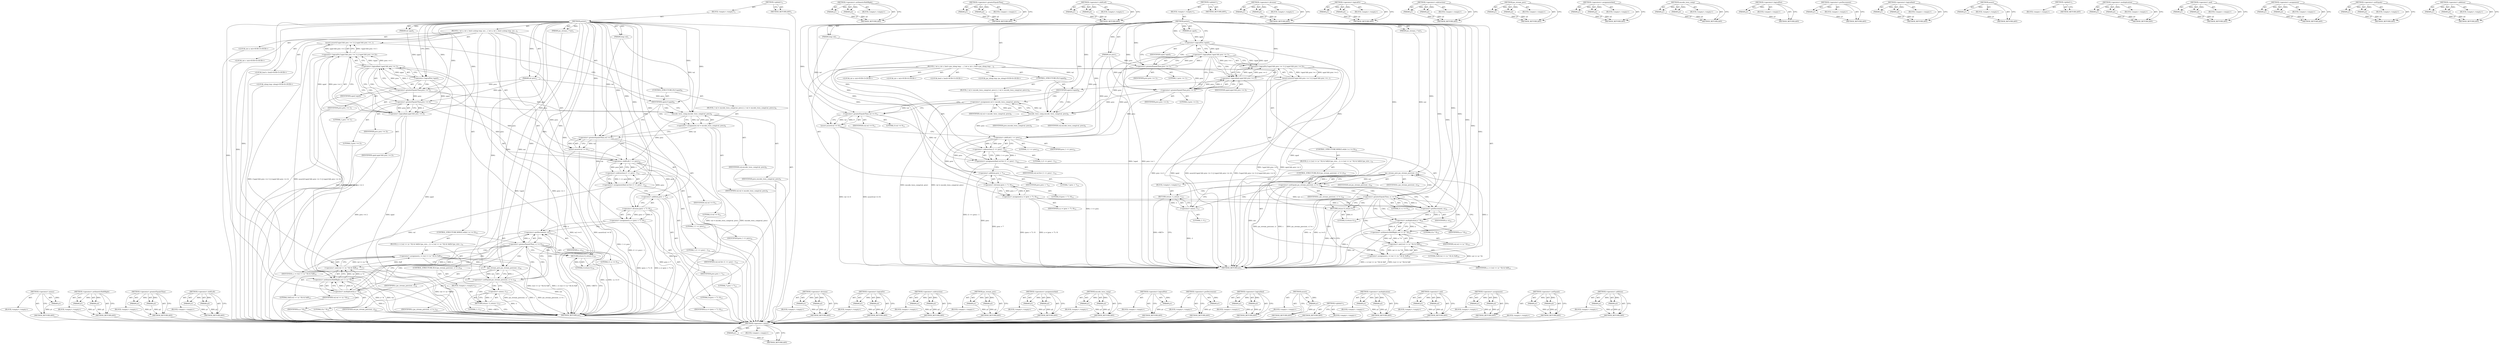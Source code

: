 digraph "&lt;operator&gt;.addition" {
vulnerable_196 [label=<(METHOD,&lt;operator&gt;.minus)>];
vulnerable_197 [label=<(PARAM,p1)>];
vulnerable_198 [label=<(BLOCK,&lt;empty&gt;,&lt;empty&gt;)>];
vulnerable_199 [label=<(METHOD_RETURN,ANY)>];
vulnerable_176 [label=<(METHOD,&lt;operator&gt;.arithmeticShiftRight)>];
vulnerable_177 [label=<(PARAM,p1)>];
vulnerable_178 [label=<(PARAM,p2)>];
vulnerable_179 [label=<(BLOCK,&lt;empty&gt;,&lt;empty&gt;)>];
vulnerable_180 [label=<(METHOD_RETURN,ANY)>];
vulnerable_127 [label=<(METHOD,&lt;operator&gt;.greaterEqualsThan)>];
vulnerable_128 [label=<(PARAM,p1)>];
vulnerable_129 [label=<(PARAM,p2)>];
vulnerable_130 [label=<(BLOCK,&lt;empty&gt;,&lt;empty&gt;)>];
vulnerable_131 [label=<(METHOD_RETURN,ANY)>];
vulnerable_152 [label=<(METHOD,&lt;operator&gt;.shiftLeft)>];
vulnerable_153 [label=<(PARAM,p1)>];
vulnerable_154 [label=<(PARAM,p2)>];
vulnerable_155 [label=<(BLOCK,&lt;empty&gt;,&lt;empty&gt;)>];
vulnerable_156 [label=<(METHOD_RETURN,ANY)>];
vulnerable_6 [label=<(METHOD,&lt;global&gt;)<SUB>1</SUB>>];
vulnerable_7 [label=<(BLOCK,&lt;empty&gt;,&lt;empty&gt;)<SUB>1</SUB>>];
vulnerable_8 [label=<(METHOD,putint)<SUB>1</SUB>>];
vulnerable_9 [label=<(PARAM,jas_stream_t *out)<SUB>1</SUB>>];
vulnerable_10 [label=<(PARAM,int sgnd)<SUB>1</SUB>>];
vulnerable_11 [label=<(PARAM,int prec)<SUB>1</SUB>>];
vulnerable_12 [label=<(PARAM,long val)<SUB>1</SUB>>];
vulnerable_13 [label=<(BLOCK,{
 	int n;
 	int c;
 	bool s;
	ulong tmp;
 	ass...,{
 	int n;
 	int c;
 	bool s;
	ulong tmp;
 	ass...)<SUB>2</SUB>>];
vulnerable_14 [label="<(LOCAL,int n: int)<SUB>3</SUB>>"];
vulnerable_15 [label="<(LOCAL,int c: int)<SUB>4</SUB>>"];
vulnerable_16 [label="<(LOCAL,bool s: bool)<SUB>5</SUB>>"];
vulnerable_17 [label="<(LOCAL,ulong tmp: ulong)<SUB>6</SUB>>"];
vulnerable_18 [label=<(assert,assert((!sgnd &amp;&amp; prec &gt;= 1) || (sgnd &amp;&amp; prec &gt;=...)<SUB>7</SUB>>];
vulnerable_19 [label=<(&lt;operator&gt;.logicalOr,(!sgnd &amp;&amp; prec &gt;= 1) || (sgnd &amp;&amp; prec &gt;= 2))<SUB>7</SUB>>];
vulnerable_20 [label=<(&lt;operator&gt;.logicalAnd,!sgnd &amp;&amp; prec &gt;= 1)<SUB>7</SUB>>];
vulnerable_21 [label=<(&lt;operator&gt;.logicalNot,!sgnd)<SUB>7</SUB>>];
vulnerable_22 [label=<(IDENTIFIER,sgnd,!sgnd)<SUB>7</SUB>>];
vulnerable_23 [label=<(&lt;operator&gt;.greaterEqualsThan,prec &gt;= 1)<SUB>7</SUB>>];
vulnerable_24 [label=<(IDENTIFIER,prec,prec &gt;= 1)<SUB>7</SUB>>];
vulnerable_25 [label=<(LITERAL,1,prec &gt;= 1)<SUB>7</SUB>>];
vulnerable_26 [label=<(&lt;operator&gt;.logicalAnd,sgnd &amp;&amp; prec &gt;= 2)<SUB>7</SUB>>];
vulnerable_27 [label=<(IDENTIFIER,sgnd,sgnd &amp;&amp; prec &gt;= 2)<SUB>7</SUB>>];
vulnerable_28 [label=<(&lt;operator&gt;.greaterEqualsThan,prec &gt;= 2)<SUB>7</SUB>>];
vulnerable_29 [label=<(IDENTIFIER,prec,prec &gt;= 2)<SUB>7</SUB>>];
vulnerable_30 [label=<(LITERAL,2,prec &gt;= 2)<SUB>7</SUB>>];
vulnerable_31 [label=<(CONTROL_STRUCTURE,IF,if (sgnd))<SUB>8</SUB>>];
vulnerable_32 [label=<(IDENTIFIER,sgnd,if (sgnd))<SUB>8</SUB>>];
vulnerable_33 [label=<(BLOCK,{
 		val = encode_twos_comp(val, prec);
	},{
 		val = encode_twos_comp(val, prec);
	})<SUB>8</SUB>>];
vulnerable_34 [label=<(&lt;operator&gt;.assignment,val = encode_twos_comp(val, prec))<SUB>9</SUB>>];
vulnerable_35 [label=<(IDENTIFIER,val,val = encode_twos_comp(val, prec))<SUB>9</SUB>>];
vulnerable_36 [label=<(encode_twos_comp,encode_twos_comp(val, prec))<SUB>9</SUB>>];
vulnerable_37 [label=<(IDENTIFIER,val,encode_twos_comp(val, prec))<SUB>9</SUB>>];
vulnerable_38 [label=<(IDENTIFIER,prec,encode_twos_comp(val, prec))<SUB>9</SUB>>];
vulnerable_39 [label=<(assert,assert(val &gt;= 0))<SUB>11</SUB>>];
vulnerable_40 [label=<(&lt;operator&gt;.greaterEqualsThan,val &gt;= 0)<SUB>11</SUB>>];
vulnerable_41 [label=<(IDENTIFIER,val,val &gt;= 0)<SUB>11</SUB>>];
vulnerable_42 [label=<(LITERAL,0,val &gt;= 0)<SUB>11</SUB>>];
vulnerable_43 [label=<(&lt;operators&gt;.assignmentAnd,val &amp;= (1 &lt;&lt; prec) - 1)<SUB>12</SUB>>];
vulnerable_44 [label=<(IDENTIFIER,val,val &amp;= (1 &lt;&lt; prec) - 1)<SUB>12</SUB>>];
vulnerable_45 [label=<(&lt;operator&gt;.subtraction,(1 &lt;&lt; prec) - 1)<SUB>12</SUB>>];
vulnerable_46 [label=<(&lt;operator&gt;.shiftLeft,1 &lt;&lt; prec)<SUB>12</SUB>>];
vulnerable_47 [label=<(LITERAL,1,1 &lt;&lt; prec)<SUB>12</SUB>>];
vulnerable_48 [label=<(IDENTIFIER,prec,1 &lt;&lt; prec)<SUB>12</SUB>>];
vulnerable_49 [label=<(LITERAL,1,(1 &lt;&lt; prec) - 1)<SUB>12</SUB>>];
vulnerable_50 [label=<(&lt;operator&gt;.assignment,n = (prec + 7) / 8)<SUB>13</SUB>>];
vulnerable_51 [label=<(IDENTIFIER,n,n = (prec + 7) / 8)<SUB>13</SUB>>];
vulnerable_52 [label=<(&lt;operator&gt;.division,(prec + 7) / 8)<SUB>13</SUB>>];
vulnerable_53 [label=<(&lt;operator&gt;.addition,prec + 7)<SUB>13</SUB>>];
vulnerable_54 [label=<(IDENTIFIER,prec,prec + 7)<SUB>13</SUB>>];
vulnerable_55 [label=<(LITERAL,7,prec + 7)<SUB>13</SUB>>];
vulnerable_56 [label=<(LITERAL,8,(prec + 7) / 8)<SUB>13</SUB>>];
vulnerable_57 [label=<(CONTROL_STRUCTURE,WHILE,while (--n &gt;= 0))<SUB>14</SUB>>];
vulnerable_58 [label=<(&lt;operator&gt;.greaterEqualsThan,--n &gt;= 0)<SUB>14</SUB>>];
vulnerable_59 [label=<(&lt;operator&gt;.preDecrement,--n)<SUB>14</SUB>>];
vulnerable_60 [label=<(IDENTIFIER,n,--n)<SUB>14</SUB>>];
vulnerable_61 [label=<(LITERAL,0,--n &gt;= 0)<SUB>14</SUB>>];
vulnerable_62 [label=<(BLOCK,{
		c = (val &gt;&gt; (n * 8)) &amp; 0xff;
		if (jas_stre...,{
		c = (val &gt;&gt; (n * 8)) &amp; 0xff;
		if (jas_stre...)<SUB>14</SUB>>];
vulnerable_63 [label=<(&lt;operator&gt;.assignment,c = (val &gt;&gt; (n * 8)) &amp; 0xff)<SUB>15</SUB>>];
vulnerable_64 [label=<(IDENTIFIER,c,c = (val &gt;&gt; (n * 8)) &amp; 0xff)<SUB>15</SUB>>];
vulnerable_65 [label=<(&lt;operator&gt;.and,(val &gt;&gt; (n * 8)) &amp; 0xff)<SUB>15</SUB>>];
vulnerable_66 [label=<(&lt;operator&gt;.arithmeticShiftRight,val &gt;&gt; (n * 8))<SUB>15</SUB>>];
vulnerable_67 [label=<(IDENTIFIER,val,val &gt;&gt; (n * 8))<SUB>15</SUB>>];
vulnerable_68 [label=<(&lt;operator&gt;.multiplication,n * 8)<SUB>15</SUB>>];
vulnerable_69 [label=<(IDENTIFIER,n,n * 8)<SUB>15</SUB>>];
vulnerable_70 [label=<(LITERAL,8,n * 8)<SUB>15</SUB>>];
vulnerable_71 [label=<(LITERAL,0xff,(val &gt;&gt; (n * 8)) &amp; 0xff)<SUB>15</SUB>>];
vulnerable_72 [label=<(CONTROL_STRUCTURE,IF,if (jas_stream_putc(out, c) != c))<SUB>16</SUB>>];
vulnerable_73 [label=<(&lt;operator&gt;.notEquals,jas_stream_putc(out, c) != c)<SUB>16</SUB>>];
vulnerable_74 [label=<(jas_stream_putc,jas_stream_putc(out, c))<SUB>16</SUB>>];
vulnerable_75 [label=<(IDENTIFIER,out,jas_stream_putc(out, c))<SUB>16</SUB>>];
vulnerable_76 [label=<(IDENTIFIER,c,jas_stream_putc(out, c))<SUB>16</SUB>>];
vulnerable_77 [label=<(IDENTIFIER,c,jas_stream_putc(out, c) != c)<SUB>16</SUB>>];
vulnerable_78 [label=<(BLOCK,&lt;empty&gt;,&lt;empty&gt;)<SUB>17</SUB>>];
vulnerable_79 [label=<(RETURN,return -1;,return -1;)<SUB>17</SUB>>];
vulnerable_80 [label=<(&lt;operator&gt;.minus,-1)<SUB>17</SUB>>];
vulnerable_81 [label=<(LITERAL,1,-1)<SUB>17</SUB>>];
vulnerable_82 [label=<(RETURN,return 0;,return 0;)<SUB>19</SUB>>];
vulnerable_83 [label=<(LITERAL,0,return 0;)<SUB>19</SUB>>];
vulnerable_84 [label=<(METHOD_RETURN,int)<SUB>1</SUB>>];
vulnerable_86 [label=<(METHOD_RETURN,ANY)<SUB>1</SUB>>];
vulnerable_157 [label=<(METHOD,&lt;operator&gt;.division)>];
vulnerable_158 [label=<(PARAM,p1)>];
vulnerable_159 [label=<(PARAM,p2)>];
vulnerable_160 [label=<(BLOCK,&lt;empty&gt;,&lt;empty&gt;)>];
vulnerable_161 [label=<(METHOD_RETURN,ANY)>];
vulnerable_113 [label=<(METHOD,&lt;operator&gt;.logicalOr)>];
vulnerable_114 [label=<(PARAM,p1)>];
vulnerable_115 [label=<(PARAM,p2)>];
vulnerable_116 [label=<(BLOCK,&lt;empty&gt;,&lt;empty&gt;)>];
vulnerable_117 [label=<(METHOD_RETURN,ANY)>];
vulnerable_147 [label=<(METHOD,&lt;operator&gt;.subtraction)>];
vulnerable_148 [label=<(PARAM,p1)>];
vulnerable_149 [label=<(PARAM,p2)>];
vulnerable_150 [label=<(BLOCK,&lt;empty&gt;,&lt;empty&gt;)>];
vulnerable_151 [label=<(METHOD_RETURN,ANY)>];
vulnerable_191 [label=<(METHOD,jas_stream_putc)>];
vulnerable_192 [label=<(PARAM,p1)>];
vulnerable_193 [label=<(PARAM,p2)>];
vulnerable_194 [label=<(BLOCK,&lt;empty&gt;,&lt;empty&gt;)>];
vulnerable_195 [label=<(METHOD_RETURN,ANY)>];
vulnerable_142 [label=<(METHOD,&lt;operators&gt;.assignmentAnd)>];
vulnerable_143 [label=<(PARAM,p1)>];
vulnerable_144 [label=<(PARAM,p2)>];
vulnerable_145 [label=<(BLOCK,&lt;empty&gt;,&lt;empty&gt;)>];
vulnerable_146 [label=<(METHOD_RETURN,ANY)>];
vulnerable_137 [label=<(METHOD,encode_twos_comp)>];
vulnerable_138 [label=<(PARAM,p1)>];
vulnerable_139 [label=<(PARAM,p2)>];
vulnerable_140 [label=<(BLOCK,&lt;empty&gt;,&lt;empty&gt;)>];
vulnerable_141 [label=<(METHOD_RETURN,ANY)>];
vulnerable_123 [label=<(METHOD,&lt;operator&gt;.logicalNot)>];
vulnerable_124 [label=<(PARAM,p1)>];
vulnerable_125 [label=<(BLOCK,&lt;empty&gt;,&lt;empty&gt;)>];
vulnerable_126 [label=<(METHOD_RETURN,ANY)>];
vulnerable_167 [label=<(METHOD,&lt;operator&gt;.preDecrement)>];
vulnerable_168 [label=<(PARAM,p1)>];
vulnerable_169 [label=<(BLOCK,&lt;empty&gt;,&lt;empty&gt;)>];
vulnerable_170 [label=<(METHOD_RETURN,ANY)>];
vulnerable_118 [label=<(METHOD,&lt;operator&gt;.logicalAnd)>];
vulnerable_119 [label=<(PARAM,p1)>];
vulnerable_120 [label=<(PARAM,p2)>];
vulnerable_121 [label=<(BLOCK,&lt;empty&gt;,&lt;empty&gt;)>];
vulnerable_122 [label=<(METHOD_RETURN,ANY)>];
vulnerable_109 [label=<(METHOD,assert)>];
vulnerable_110 [label=<(PARAM,p1)>];
vulnerable_111 [label=<(BLOCK,&lt;empty&gt;,&lt;empty&gt;)>];
vulnerable_112 [label=<(METHOD_RETURN,ANY)>];
vulnerable_103 [label=<(METHOD,&lt;global&gt;)<SUB>1</SUB>>];
vulnerable_104 [label=<(BLOCK,&lt;empty&gt;,&lt;empty&gt;)>];
vulnerable_105 [label=<(METHOD_RETURN,ANY)>];
vulnerable_181 [label=<(METHOD,&lt;operator&gt;.multiplication)>];
vulnerable_182 [label=<(PARAM,p1)>];
vulnerable_183 [label=<(PARAM,p2)>];
vulnerable_184 [label=<(BLOCK,&lt;empty&gt;,&lt;empty&gt;)>];
vulnerable_185 [label=<(METHOD_RETURN,ANY)>];
vulnerable_171 [label=<(METHOD,&lt;operator&gt;.and)>];
vulnerable_172 [label=<(PARAM,p1)>];
vulnerable_173 [label=<(PARAM,p2)>];
vulnerable_174 [label=<(BLOCK,&lt;empty&gt;,&lt;empty&gt;)>];
vulnerable_175 [label=<(METHOD_RETURN,ANY)>];
vulnerable_132 [label=<(METHOD,&lt;operator&gt;.assignment)>];
vulnerable_133 [label=<(PARAM,p1)>];
vulnerable_134 [label=<(PARAM,p2)>];
vulnerable_135 [label=<(BLOCK,&lt;empty&gt;,&lt;empty&gt;)>];
vulnerable_136 [label=<(METHOD_RETURN,ANY)>];
vulnerable_186 [label=<(METHOD,&lt;operator&gt;.notEquals)>];
vulnerable_187 [label=<(PARAM,p1)>];
vulnerable_188 [label=<(PARAM,p2)>];
vulnerable_189 [label=<(BLOCK,&lt;empty&gt;,&lt;empty&gt;)>];
vulnerable_190 [label=<(METHOD_RETURN,ANY)>];
vulnerable_162 [label=<(METHOD,&lt;operator&gt;.addition)>];
vulnerable_163 [label=<(PARAM,p1)>];
vulnerable_164 [label=<(PARAM,p2)>];
vulnerable_165 [label=<(BLOCK,&lt;empty&gt;,&lt;empty&gt;)>];
vulnerable_166 [label=<(METHOD_RETURN,ANY)>];
fixed_196 [label=<(METHOD,&lt;operator&gt;.minus)>];
fixed_197 [label=<(PARAM,p1)>];
fixed_198 [label=<(BLOCK,&lt;empty&gt;,&lt;empty&gt;)>];
fixed_199 [label=<(METHOD_RETURN,ANY)>];
fixed_176 [label=<(METHOD,&lt;operator&gt;.arithmeticShiftRight)>];
fixed_177 [label=<(PARAM,p1)>];
fixed_178 [label=<(PARAM,p2)>];
fixed_179 [label=<(BLOCK,&lt;empty&gt;,&lt;empty&gt;)>];
fixed_180 [label=<(METHOD_RETURN,ANY)>];
fixed_127 [label=<(METHOD,&lt;operator&gt;.greaterEqualsThan)>];
fixed_128 [label=<(PARAM,p1)>];
fixed_129 [label=<(PARAM,p2)>];
fixed_130 [label=<(BLOCK,&lt;empty&gt;,&lt;empty&gt;)>];
fixed_131 [label=<(METHOD_RETURN,ANY)>];
fixed_152 [label=<(METHOD,&lt;operator&gt;.shiftLeft)>];
fixed_153 [label=<(PARAM,p1)>];
fixed_154 [label=<(PARAM,p2)>];
fixed_155 [label=<(BLOCK,&lt;empty&gt;,&lt;empty&gt;)>];
fixed_156 [label=<(METHOD_RETURN,ANY)>];
fixed_6 [label=<(METHOD,&lt;global&gt;)<SUB>1</SUB>>];
fixed_7 [label=<(BLOCK,&lt;empty&gt;,&lt;empty&gt;)<SUB>1</SUB>>];
fixed_8 [label=<(METHOD,putint)<SUB>1</SUB>>];
fixed_9 [label=<(PARAM,jas_stream_t *out)<SUB>1</SUB>>];
fixed_10 [label=<(PARAM,int sgnd)<SUB>1</SUB>>];
fixed_11 [label=<(PARAM,int prec)<SUB>1</SUB>>];
fixed_12 [label=<(PARAM,long val)<SUB>1</SUB>>];
fixed_13 [label=<(BLOCK,{
 	int n;
 	int c;
 	bool s;
	jas_ulong tmp;
 ...,{
 	int n;
 	int c;
 	bool s;
	jas_ulong tmp;
 ...)<SUB>2</SUB>>];
fixed_14 [label="<(LOCAL,int n: int)<SUB>3</SUB>>"];
fixed_15 [label="<(LOCAL,int c: int)<SUB>4</SUB>>"];
fixed_16 [label="<(LOCAL,bool s: bool)<SUB>5</SUB>>"];
fixed_17 [label="<(LOCAL,jas_ulong tmp: jas_ulong)<SUB>6</SUB>>"];
fixed_18 [label=<(assert,assert((!sgnd &amp;&amp; prec &gt;= 1) || (sgnd &amp;&amp; prec &gt;=...)<SUB>7</SUB>>];
fixed_19 [label=<(&lt;operator&gt;.logicalOr,(!sgnd &amp;&amp; prec &gt;= 1) || (sgnd &amp;&amp; prec &gt;= 2))<SUB>7</SUB>>];
fixed_20 [label=<(&lt;operator&gt;.logicalAnd,!sgnd &amp;&amp; prec &gt;= 1)<SUB>7</SUB>>];
fixed_21 [label=<(&lt;operator&gt;.logicalNot,!sgnd)<SUB>7</SUB>>];
fixed_22 [label=<(IDENTIFIER,sgnd,!sgnd)<SUB>7</SUB>>];
fixed_23 [label=<(&lt;operator&gt;.greaterEqualsThan,prec &gt;= 1)<SUB>7</SUB>>];
fixed_24 [label=<(IDENTIFIER,prec,prec &gt;= 1)<SUB>7</SUB>>];
fixed_25 [label=<(LITERAL,1,prec &gt;= 1)<SUB>7</SUB>>];
fixed_26 [label=<(&lt;operator&gt;.logicalAnd,sgnd &amp;&amp; prec &gt;= 2)<SUB>7</SUB>>];
fixed_27 [label=<(IDENTIFIER,sgnd,sgnd &amp;&amp; prec &gt;= 2)<SUB>7</SUB>>];
fixed_28 [label=<(&lt;operator&gt;.greaterEqualsThan,prec &gt;= 2)<SUB>7</SUB>>];
fixed_29 [label=<(IDENTIFIER,prec,prec &gt;= 2)<SUB>7</SUB>>];
fixed_30 [label=<(LITERAL,2,prec &gt;= 2)<SUB>7</SUB>>];
fixed_31 [label=<(CONTROL_STRUCTURE,IF,if (sgnd))<SUB>8</SUB>>];
fixed_32 [label=<(IDENTIFIER,sgnd,if (sgnd))<SUB>8</SUB>>];
fixed_33 [label=<(BLOCK,{
 		val = encode_twos_comp(val, prec);
	},{
 		val = encode_twos_comp(val, prec);
	})<SUB>8</SUB>>];
fixed_34 [label=<(&lt;operator&gt;.assignment,val = encode_twos_comp(val, prec))<SUB>9</SUB>>];
fixed_35 [label=<(IDENTIFIER,val,val = encode_twos_comp(val, prec))<SUB>9</SUB>>];
fixed_36 [label=<(encode_twos_comp,encode_twos_comp(val, prec))<SUB>9</SUB>>];
fixed_37 [label=<(IDENTIFIER,val,encode_twos_comp(val, prec))<SUB>9</SUB>>];
fixed_38 [label=<(IDENTIFIER,prec,encode_twos_comp(val, prec))<SUB>9</SUB>>];
fixed_39 [label=<(assert,assert(val &gt;= 0))<SUB>11</SUB>>];
fixed_40 [label=<(&lt;operator&gt;.greaterEqualsThan,val &gt;= 0)<SUB>11</SUB>>];
fixed_41 [label=<(IDENTIFIER,val,val &gt;= 0)<SUB>11</SUB>>];
fixed_42 [label=<(LITERAL,0,val &gt;= 0)<SUB>11</SUB>>];
fixed_43 [label=<(&lt;operators&gt;.assignmentAnd,val &amp;= (1 &lt;&lt; prec) - 1)<SUB>12</SUB>>];
fixed_44 [label=<(IDENTIFIER,val,val &amp;= (1 &lt;&lt; prec) - 1)<SUB>12</SUB>>];
fixed_45 [label=<(&lt;operator&gt;.subtraction,(1 &lt;&lt; prec) - 1)<SUB>12</SUB>>];
fixed_46 [label=<(&lt;operator&gt;.shiftLeft,1 &lt;&lt; prec)<SUB>12</SUB>>];
fixed_47 [label=<(LITERAL,1,1 &lt;&lt; prec)<SUB>12</SUB>>];
fixed_48 [label=<(IDENTIFIER,prec,1 &lt;&lt; prec)<SUB>12</SUB>>];
fixed_49 [label=<(LITERAL,1,(1 &lt;&lt; prec) - 1)<SUB>12</SUB>>];
fixed_50 [label=<(&lt;operator&gt;.assignment,n = (prec + 7) / 8)<SUB>13</SUB>>];
fixed_51 [label=<(IDENTIFIER,n,n = (prec + 7) / 8)<SUB>13</SUB>>];
fixed_52 [label=<(&lt;operator&gt;.division,(prec + 7) / 8)<SUB>13</SUB>>];
fixed_53 [label=<(&lt;operator&gt;.addition,prec + 7)<SUB>13</SUB>>];
fixed_54 [label=<(IDENTIFIER,prec,prec + 7)<SUB>13</SUB>>];
fixed_55 [label=<(LITERAL,7,prec + 7)<SUB>13</SUB>>];
fixed_56 [label=<(LITERAL,8,(prec + 7) / 8)<SUB>13</SUB>>];
fixed_57 [label=<(CONTROL_STRUCTURE,WHILE,while (--n &gt;= 0))<SUB>14</SUB>>];
fixed_58 [label=<(&lt;operator&gt;.greaterEqualsThan,--n &gt;= 0)<SUB>14</SUB>>];
fixed_59 [label=<(&lt;operator&gt;.preDecrement,--n)<SUB>14</SUB>>];
fixed_60 [label=<(IDENTIFIER,n,--n)<SUB>14</SUB>>];
fixed_61 [label=<(LITERAL,0,--n &gt;= 0)<SUB>14</SUB>>];
fixed_62 [label=<(BLOCK,{
		c = (val &gt;&gt; (n * 8)) &amp; 0xff;
		if (jas_stre...,{
		c = (val &gt;&gt; (n * 8)) &amp; 0xff;
		if (jas_stre...)<SUB>14</SUB>>];
fixed_63 [label=<(&lt;operator&gt;.assignment,c = (val &gt;&gt; (n * 8)) &amp; 0xff)<SUB>15</SUB>>];
fixed_64 [label=<(IDENTIFIER,c,c = (val &gt;&gt; (n * 8)) &amp; 0xff)<SUB>15</SUB>>];
fixed_65 [label=<(&lt;operator&gt;.and,(val &gt;&gt; (n * 8)) &amp; 0xff)<SUB>15</SUB>>];
fixed_66 [label=<(&lt;operator&gt;.arithmeticShiftRight,val &gt;&gt; (n * 8))<SUB>15</SUB>>];
fixed_67 [label=<(IDENTIFIER,val,val &gt;&gt; (n * 8))<SUB>15</SUB>>];
fixed_68 [label=<(&lt;operator&gt;.multiplication,n * 8)<SUB>15</SUB>>];
fixed_69 [label=<(IDENTIFIER,n,n * 8)<SUB>15</SUB>>];
fixed_70 [label=<(LITERAL,8,n * 8)<SUB>15</SUB>>];
fixed_71 [label=<(LITERAL,0xff,(val &gt;&gt; (n * 8)) &amp; 0xff)<SUB>15</SUB>>];
fixed_72 [label=<(CONTROL_STRUCTURE,IF,if (jas_stream_putc(out, c) != c))<SUB>16</SUB>>];
fixed_73 [label=<(&lt;operator&gt;.notEquals,jas_stream_putc(out, c) != c)<SUB>16</SUB>>];
fixed_74 [label=<(jas_stream_putc,jas_stream_putc(out, c))<SUB>16</SUB>>];
fixed_75 [label=<(IDENTIFIER,out,jas_stream_putc(out, c))<SUB>16</SUB>>];
fixed_76 [label=<(IDENTIFIER,c,jas_stream_putc(out, c))<SUB>16</SUB>>];
fixed_77 [label=<(IDENTIFIER,c,jas_stream_putc(out, c) != c)<SUB>16</SUB>>];
fixed_78 [label=<(BLOCK,&lt;empty&gt;,&lt;empty&gt;)<SUB>17</SUB>>];
fixed_79 [label=<(RETURN,return -1;,return -1;)<SUB>17</SUB>>];
fixed_80 [label=<(&lt;operator&gt;.minus,-1)<SUB>17</SUB>>];
fixed_81 [label=<(LITERAL,1,-1)<SUB>17</SUB>>];
fixed_82 [label=<(RETURN,return 0;,return 0;)<SUB>19</SUB>>];
fixed_83 [label=<(LITERAL,0,return 0;)<SUB>19</SUB>>];
fixed_84 [label=<(METHOD_RETURN,int)<SUB>1</SUB>>];
fixed_86 [label=<(METHOD_RETURN,ANY)<SUB>1</SUB>>];
fixed_157 [label=<(METHOD,&lt;operator&gt;.division)>];
fixed_158 [label=<(PARAM,p1)>];
fixed_159 [label=<(PARAM,p2)>];
fixed_160 [label=<(BLOCK,&lt;empty&gt;,&lt;empty&gt;)>];
fixed_161 [label=<(METHOD_RETURN,ANY)>];
fixed_113 [label=<(METHOD,&lt;operator&gt;.logicalOr)>];
fixed_114 [label=<(PARAM,p1)>];
fixed_115 [label=<(PARAM,p2)>];
fixed_116 [label=<(BLOCK,&lt;empty&gt;,&lt;empty&gt;)>];
fixed_117 [label=<(METHOD_RETURN,ANY)>];
fixed_147 [label=<(METHOD,&lt;operator&gt;.subtraction)>];
fixed_148 [label=<(PARAM,p1)>];
fixed_149 [label=<(PARAM,p2)>];
fixed_150 [label=<(BLOCK,&lt;empty&gt;,&lt;empty&gt;)>];
fixed_151 [label=<(METHOD_RETURN,ANY)>];
fixed_191 [label=<(METHOD,jas_stream_putc)>];
fixed_192 [label=<(PARAM,p1)>];
fixed_193 [label=<(PARAM,p2)>];
fixed_194 [label=<(BLOCK,&lt;empty&gt;,&lt;empty&gt;)>];
fixed_195 [label=<(METHOD_RETURN,ANY)>];
fixed_142 [label=<(METHOD,&lt;operators&gt;.assignmentAnd)>];
fixed_143 [label=<(PARAM,p1)>];
fixed_144 [label=<(PARAM,p2)>];
fixed_145 [label=<(BLOCK,&lt;empty&gt;,&lt;empty&gt;)>];
fixed_146 [label=<(METHOD_RETURN,ANY)>];
fixed_137 [label=<(METHOD,encode_twos_comp)>];
fixed_138 [label=<(PARAM,p1)>];
fixed_139 [label=<(PARAM,p2)>];
fixed_140 [label=<(BLOCK,&lt;empty&gt;,&lt;empty&gt;)>];
fixed_141 [label=<(METHOD_RETURN,ANY)>];
fixed_123 [label=<(METHOD,&lt;operator&gt;.logicalNot)>];
fixed_124 [label=<(PARAM,p1)>];
fixed_125 [label=<(BLOCK,&lt;empty&gt;,&lt;empty&gt;)>];
fixed_126 [label=<(METHOD_RETURN,ANY)>];
fixed_167 [label=<(METHOD,&lt;operator&gt;.preDecrement)>];
fixed_168 [label=<(PARAM,p1)>];
fixed_169 [label=<(BLOCK,&lt;empty&gt;,&lt;empty&gt;)>];
fixed_170 [label=<(METHOD_RETURN,ANY)>];
fixed_118 [label=<(METHOD,&lt;operator&gt;.logicalAnd)>];
fixed_119 [label=<(PARAM,p1)>];
fixed_120 [label=<(PARAM,p2)>];
fixed_121 [label=<(BLOCK,&lt;empty&gt;,&lt;empty&gt;)>];
fixed_122 [label=<(METHOD_RETURN,ANY)>];
fixed_109 [label=<(METHOD,assert)>];
fixed_110 [label=<(PARAM,p1)>];
fixed_111 [label=<(BLOCK,&lt;empty&gt;,&lt;empty&gt;)>];
fixed_112 [label=<(METHOD_RETURN,ANY)>];
fixed_103 [label=<(METHOD,&lt;global&gt;)<SUB>1</SUB>>];
fixed_104 [label=<(BLOCK,&lt;empty&gt;,&lt;empty&gt;)>];
fixed_105 [label=<(METHOD_RETURN,ANY)>];
fixed_181 [label=<(METHOD,&lt;operator&gt;.multiplication)>];
fixed_182 [label=<(PARAM,p1)>];
fixed_183 [label=<(PARAM,p2)>];
fixed_184 [label=<(BLOCK,&lt;empty&gt;,&lt;empty&gt;)>];
fixed_185 [label=<(METHOD_RETURN,ANY)>];
fixed_171 [label=<(METHOD,&lt;operator&gt;.and)>];
fixed_172 [label=<(PARAM,p1)>];
fixed_173 [label=<(PARAM,p2)>];
fixed_174 [label=<(BLOCK,&lt;empty&gt;,&lt;empty&gt;)>];
fixed_175 [label=<(METHOD_RETURN,ANY)>];
fixed_132 [label=<(METHOD,&lt;operator&gt;.assignment)>];
fixed_133 [label=<(PARAM,p1)>];
fixed_134 [label=<(PARAM,p2)>];
fixed_135 [label=<(BLOCK,&lt;empty&gt;,&lt;empty&gt;)>];
fixed_136 [label=<(METHOD_RETURN,ANY)>];
fixed_186 [label=<(METHOD,&lt;operator&gt;.notEquals)>];
fixed_187 [label=<(PARAM,p1)>];
fixed_188 [label=<(PARAM,p2)>];
fixed_189 [label=<(BLOCK,&lt;empty&gt;,&lt;empty&gt;)>];
fixed_190 [label=<(METHOD_RETURN,ANY)>];
fixed_162 [label=<(METHOD,&lt;operator&gt;.addition)>];
fixed_163 [label=<(PARAM,p1)>];
fixed_164 [label=<(PARAM,p2)>];
fixed_165 [label=<(BLOCK,&lt;empty&gt;,&lt;empty&gt;)>];
fixed_166 [label=<(METHOD_RETURN,ANY)>];
vulnerable_196 -> vulnerable_197  [key=0, label="AST: "];
vulnerable_196 -> vulnerable_197  [key=1, label="DDG: "];
vulnerable_196 -> vulnerable_198  [key=0, label="AST: "];
vulnerable_196 -> vulnerable_199  [key=0, label="AST: "];
vulnerable_196 -> vulnerable_199  [key=1, label="CFG: "];
vulnerable_197 -> vulnerable_199  [key=0, label="DDG: p1"];
vulnerable_198 -> fixed_196  [key=0];
vulnerable_199 -> fixed_196  [key=0];
vulnerable_176 -> vulnerable_177  [key=0, label="AST: "];
vulnerable_176 -> vulnerable_177  [key=1, label="DDG: "];
vulnerable_176 -> vulnerable_179  [key=0, label="AST: "];
vulnerable_176 -> vulnerable_178  [key=0, label="AST: "];
vulnerable_176 -> vulnerable_178  [key=1, label="DDG: "];
vulnerable_176 -> vulnerable_180  [key=0, label="AST: "];
vulnerable_176 -> vulnerable_180  [key=1, label="CFG: "];
vulnerable_177 -> vulnerable_180  [key=0, label="DDG: p1"];
vulnerable_178 -> vulnerable_180  [key=0, label="DDG: p2"];
vulnerable_179 -> fixed_196  [key=0];
vulnerable_180 -> fixed_196  [key=0];
vulnerable_127 -> vulnerable_128  [key=0, label="AST: "];
vulnerable_127 -> vulnerable_128  [key=1, label="DDG: "];
vulnerable_127 -> vulnerable_130  [key=0, label="AST: "];
vulnerable_127 -> vulnerable_129  [key=0, label="AST: "];
vulnerable_127 -> vulnerable_129  [key=1, label="DDG: "];
vulnerable_127 -> vulnerable_131  [key=0, label="AST: "];
vulnerable_127 -> vulnerable_131  [key=1, label="CFG: "];
vulnerable_128 -> vulnerable_131  [key=0, label="DDG: p1"];
vulnerable_129 -> vulnerable_131  [key=0, label="DDG: p2"];
vulnerable_130 -> fixed_196  [key=0];
vulnerable_131 -> fixed_196  [key=0];
vulnerable_152 -> vulnerable_153  [key=0, label="AST: "];
vulnerable_152 -> vulnerable_153  [key=1, label="DDG: "];
vulnerable_152 -> vulnerable_155  [key=0, label="AST: "];
vulnerable_152 -> vulnerable_154  [key=0, label="AST: "];
vulnerable_152 -> vulnerable_154  [key=1, label="DDG: "];
vulnerable_152 -> vulnerable_156  [key=0, label="AST: "];
vulnerable_152 -> vulnerable_156  [key=1, label="CFG: "];
vulnerable_153 -> vulnerable_156  [key=0, label="DDG: p1"];
vulnerable_154 -> vulnerable_156  [key=0, label="DDG: p2"];
vulnerable_155 -> fixed_196  [key=0];
vulnerable_156 -> fixed_196  [key=0];
vulnerable_6 -> vulnerable_7  [key=0, label="AST: "];
vulnerable_6 -> vulnerable_86  [key=0, label="AST: "];
vulnerable_6 -> vulnerable_86  [key=1, label="CFG: "];
vulnerable_7 -> vulnerable_8  [key=0, label="AST: "];
vulnerable_8 -> vulnerable_9  [key=0, label="AST: "];
vulnerable_8 -> vulnerable_9  [key=1, label="DDG: "];
vulnerable_8 -> vulnerable_10  [key=0, label="AST: "];
vulnerable_8 -> vulnerable_10  [key=1, label="DDG: "];
vulnerable_8 -> vulnerable_11  [key=0, label="AST: "];
vulnerable_8 -> vulnerable_11  [key=1, label="DDG: "];
vulnerable_8 -> vulnerable_12  [key=0, label="AST: "];
vulnerable_8 -> vulnerable_12  [key=1, label="DDG: "];
vulnerable_8 -> vulnerable_13  [key=0, label="AST: "];
vulnerable_8 -> vulnerable_84  [key=0, label="AST: "];
vulnerable_8 -> vulnerable_21  [key=0, label="CFG: "];
vulnerable_8 -> vulnerable_21  [key=1, label="DDG: "];
vulnerable_8 -> vulnerable_82  [key=0, label="DDG: "];
vulnerable_8 -> vulnerable_32  [key=0, label="DDG: "];
vulnerable_8 -> vulnerable_43  [key=0, label="DDG: "];
vulnerable_8 -> vulnerable_83  [key=0, label="DDG: "];
vulnerable_8 -> vulnerable_40  [key=0, label="DDG: "];
vulnerable_8 -> vulnerable_45  [key=0, label="DDG: "];
vulnerable_8 -> vulnerable_52  [key=0, label="DDG: "];
vulnerable_8 -> vulnerable_58  [key=0, label="DDG: "];
vulnerable_8 -> vulnerable_26  [key=0, label="DDG: "];
vulnerable_8 -> vulnerable_46  [key=0, label="DDG: "];
vulnerable_8 -> vulnerable_53  [key=0, label="DDG: "];
vulnerable_8 -> vulnerable_59  [key=0, label="DDG: "];
vulnerable_8 -> vulnerable_23  [key=0, label="DDG: "];
vulnerable_8 -> vulnerable_28  [key=0, label="DDG: "];
vulnerable_8 -> vulnerable_36  [key=0, label="DDG: "];
vulnerable_8 -> vulnerable_65  [key=0, label="DDG: "];
vulnerable_8 -> vulnerable_73  [key=0, label="DDG: "];
vulnerable_8 -> vulnerable_66  [key=0, label="DDG: "];
vulnerable_8 -> vulnerable_74  [key=0, label="DDG: "];
vulnerable_8 -> vulnerable_68  [key=0, label="DDG: "];
vulnerable_8 -> vulnerable_80  [key=0, label="DDG: "];
vulnerable_9 -> vulnerable_74  [key=0, label="DDG: out"];
vulnerable_10 -> vulnerable_21  [key=0, label="DDG: sgnd"];
vulnerable_11 -> vulnerable_46  [key=0, label="DDG: prec"];
vulnerable_11 -> vulnerable_23  [key=0, label="DDG: prec"];
vulnerable_11 -> vulnerable_28  [key=0, label="DDG: prec"];
vulnerable_11 -> vulnerable_36  [key=0, label="DDG: prec"];
vulnerable_12 -> vulnerable_40  [key=0, label="DDG: val"];
vulnerable_12 -> vulnerable_36  [key=0, label="DDG: val"];
vulnerable_13 -> vulnerable_14  [key=0, label="AST: "];
vulnerable_13 -> vulnerable_15  [key=0, label="AST: "];
vulnerable_13 -> vulnerable_16  [key=0, label="AST: "];
vulnerable_13 -> vulnerable_17  [key=0, label="AST: "];
vulnerable_13 -> vulnerable_18  [key=0, label="AST: "];
vulnerable_13 -> vulnerable_31  [key=0, label="AST: "];
vulnerable_13 -> vulnerable_39  [key=0, label="AST: "];
vulnerable_13 -> vulnerable_43  [key=0, label="AST: "];
vulnerable_13 -> vulnerable_50  [key=0, label="AST: "];
vulnerable_13 -> vulnerable_57  [key=0, label="AST: "];
vulnerable_13 -> vulnerable_82  [key=0, label="AST: "];
vulnerable_14 -> fixed_196  [key=0];
vulnerable_15 -> fixed_196  [key=0];
vulnerable_16 -> fixed_196  [key=0];
vulnerable_17 -> fixed_196  [key=0];
vulnerable_18 -> vulnerable_19  [key=0, label="AST: "];
vulnerable_18 -> vulnerable_32  [key=0, label="CFG: "];
vulnerable_18 -> vulnerable_84  [key=0, label="DDG: (!sgnd &amp;&amp; prec &gt;= 1) || (sgnd &amp;&amp; prec &gt;= 2)"];
vulnerable_18 -> vulnerable_84  [key=1, label="DDG: assert((!sgnd &amp;&amp; prec &gt;= 1) || (sgnd &amp;&amp; prec &gt;= 2))"];
vulnerable_19 -> vulnerable_20  [key=0, label="AST: "];
vulnerable_19 -> vulnerable_26  [key=0, label="AST: "];
vulnerable_19 -> vulnerable_18  [key=0, label="CFG: "];
vulnerable_19 -> vulnerable_18  [key=1, label="DDG: !sgnd &amp;&amp; prec &gt;= 1"];
vulnerable_19 -> vulnerable_18  [key=2, label="DDG: sgnd &amp;&amp; prec &gt;= 2"];
vulnerable_19 -> vulnerable_84  [key=0, label="DDG: !sgnd &amp;&amp; prec &gt;= 1"];
vulnerable_19 -> vulnerable_84  [key=1, label="DDG: sgnd &amp;&amp; prec &gt;= 2"];
vulnerable_20 -> vulnerable_21  [key=0, label="AST: "];
vulnerable_20 -> vulnerable_23  [key=0, label="AST: "];
vulnerable_20 -> vulnerable_19  [key=0, label="CFG: "];
vulnerable_20 -> vulnerable_19  [key=1, label="DDG: !sgnd"];
vulnerable_20 -> vulnerable_19  [key=2, label="DDG: prec &gt;= 1"];
vulnerable_20 -> vulnerable_26  [key=0, label="CFG: "];
vulnerable_20 -> vulnerable_26  [key=1, label="CDG: "];
vulnerable_20 -> vulnerable_28  [key=0, label="CFG: "];
vulnerable_20 -> vulnerable_28  [key=1, label="CDG: "];
vulnerable_20 -> vulnerable_84  [key=0, label="DDG: !sgnd"];
vulnerable_20 -> vulnerable_84  [key=1, label="DDG: prec &gt;= 1"];
vulnerable_21 -> vulnerable_22  [key=0, label="AST: "];
vulnerable_21 -> vulnerable_20  [key=0, label="CFG: "];
vulnerable_21 -> vulnerable_20  [key=1, label="DDG: sgnd"];
vulnerable_21 -> vulnerable_23  [key=0, label="CFG: "];
vulnerable_21 -> vulnerable_23  [key=1, label="CDG: "];
vulnerable_21 -> vulnerable_84  [key=0, label="DDG: sgnd"];
vulnerable_21 -> vulnerable_26  [key=0, label="DDG: sgnd"];
vulnerable_22 -> fixed_196  [key=0];
vulnerable_23 -> vulnerable_24  [key=0, label="AST: "];
vulnerable_23 -> vulnerable_25  [key=0, label="AST: "];
vulnerable_23 -> vulnerable_20  [key=0, label="CFG: "];
vulnerable_23 -> vulnerable_20  [key=1, label="DDG: prec"];
vulnerable_23 -> vulnerable_20  [key=2, label="DDG: 1"];
vulnerable_23 -> vulnerable_46  [key=0, label="DDG: prec"];
vulnerable_23 -> vulnerable_28  [key=0, label="DDG: prec"];
vulnerable_23 -> vulnerable_36  [key=0, label="DDG: prec"];
vulnerable_24 -> fixed_196  [key=0];
vulnerable_25 -> fixed_196  [key=0];
vulnerable_26 -> vulnerable_27  [key=0, label="AST: "];
vulnerable_26 -> vulnerable_28  [key=0, label="AST: "];
vulnerable_26 -> vulnerable_19  [key=0, label="CFG: "];
vulnerable_26 -> vulnerable_19  [key=1, label="DDG: sgnd"];
vulnerable_26 -> vulnerable_19  [key=2, label="DDG: prec &gt;= 2"];
vulnerable_26 -> vulnerable_84  [key=0, label="DDG: sgnd"];
vulnerable_26 -> vulnerable_84  [key=1, label="DDG: prec &gt;= 2"];
vulnerable_27 -> fixed_196  [key=0];
vulnerable_28 -> vulnerable_29  [key=0, label="AST: "];
vulnerable_28 -> vulnerable_30  [key=0, label="AST: "];
vulnerable_28 -> vulnerable_26  [key=0, label="CFG: "];
vulnerable_28 -> vulnerable_26  [key=1, label="DDG: prec"];
vulnerable_28 -> vulnerable_26  [key=2, label="DDG: 2"];
vulnerable_28 -> vulnerable_46  [key=0, label="DDG: prec"];
vulnerable_28 -> vulnerable_36  [key=0, label="DDG: prec"];
vulnerable_29 -> fixed_196  [key=0];
vulnerable_30 -> fixed_196  [key=0];
vulnerable_31 -> vulnerable_32  [key=0, label="AST: "];
vulnerable_31 -> vulnerable_33  [key=0, label="AST: "];
vulnerable_32 -> vulnerable_36  [key=0, label="CFG: "];
vulnerable_32 -> vulnerable_36  [key=1, label="CDG: "];
vulnerable_32 -> vulnerable_40  [key=0, label="CFG: "];
vulnerable_32 -> vulnerable_34  [key=0, label="CDG: "];
vulnerable_33 -> vulnerable_34  [key=0, label="AST: "];
vulnerable_34 -> vulnerable_35  [key=0, label="AST: "];
vulnerable_34 -> vulnerable_36  [key=0, label="AST: "];
vulnerable_34 -> vulnerable_40  [key=0, label="CFG: "];
vulnerable_34 -> vulnerable_40  [key=1, label="DDG: val"];
vulnerable_34 -> vulnerable_84  [key=0, label="DDG: encode_twos_comp(val, prec)"];
vulnerable_34 -> vulnerable_84  [key=1, label="DDG: val = encode_twos_comp(val, prec)"];
vulnerable_35 -> fixed_196  [key=0];
vulnerable_36 -> vulnerable_37  [key=0, label="AST: "];
vulnerable_36 -> vulnerable_38  [key=0, label="AST: "];
vulnerable_36 -> vulnerable_34  [key=0, label="CFG: "];
vulnerable_36 -> vulnerable_34  [key=1, label="DDG: val"];
vulnerable_36 -> vulnerable_34  [key=2, label="DDG: prec"];
vulnerable_36 -> vulnerable_46  [key=0, label="DDG: prec"];
vulnerable_37 -> fixed_196  [key=0];
vulnerable_38 -> fixed_196  [key=0];
vulnerable_39 -> vulnerable_40  [key=0, label="AST: "];
vulnerable_39 -> vulnerable_46  [key=0, label="CFG: "];
vulnerable_39 -> vulnerable_84  [key=0, label="DDG: val &gt;= 0"];
vulnerable_39 -> vulnerable_84  [key=1, label="DDG: assert(val &gt;= 0)"];
vulnerable_40 -> vulnerable_41  [key=0, label="AST: "];
vulnerable_40 -> vulnerable_42  [key=0, label="AST: "];
vulnerable_40 -> vulnerable_39  [key=0, label="CFG: "];
vulnerable_40 -> vulnerable_39  [key=1, label="DDG: val"];
vulnerable_40 -> vulnerable_39  [key=2, label="DDG: 0"];
vulnerable_40 -> vulnerable_43  [key=0, label="DDG: val"];
vulnerable_41 -> fixed_196  [key=0];
vulnerable_42 -> fixed_196  [key=0];
vulnerable_43 -> vulnerable_44  [key=0, label="AST: "];
vulnerable_43 -> vulnerable_45  [key=0, label="AST: "];
vulnerable_43 -> vulnerable_53  [key=0, label="CFG: "];
vulnerable_43 -> vulnerable_84  [key=0, label="DDG: (1 &lt;&lt; prec) - 1"];
vulnerable_43 -> vulnerable_66  [key=0, label="DDG: val"];
vulnerable_44 -> fixed_196  [key=0];
vulnerable_45 -> vulnerable_46  [key=0, label="AST: "];
vulnerable_45 -> vulnerable_49  [key=0, label="AST: "];
vulnerable_45 -> vulnerable_43  [key=0, label="CFG: "];
vulnerable_45 -> vulnerable_43  [key=1, label="DDG: 1 &lt;&lt; prec"];
vulnerable_45 -> vulnerable_43  [key=2, label="DDG: 1"];
vulnerable_45 -> vulnerable_84  [key=0, label="DDG: 1 &lt;&lt; prec"];
vulnerable_46 -> vulnerable_47  [key=0, label="AST: "];
vulnerable_46 -> vulnerable_48  [key=0, label="AST: "];
vulnerable_46 -> vulnerable_45  [key=0, label="CFG: "];
vulnerable_46 -> vulnerable_45  [key=1, label="DDG: 1"];
vulnerable_46 -> vulnerable_45  [key=2, label="DDG: prec"];
vulnerable_46 -> vulnerable_52  [key=0, label="DDG: prec"];
vulnerable_46 -> vulnerable_53  [key=0, label="DDG: prec"];
vulnerable_47 -> fixed_196  [key=0];
vulnerable_48 -> fixed_196  [key=0];
vulnerable_49 -> fixed_196  [key=0];
vulnerable_50 -> vulnerable_51  [key=0, label="AST: "];
vulnerable_50 -> vulnerable_52  [key=0, label="AST: "];
vulnerable_50 -> vulnerable_59  [key=0, label="CFG: "];
vulnerable_50 -> vulnerable_59  [key=1, label="DDG: n"];
vulnerable_50 -> vulnerable_84  [key=0, label="DDG: (prec + 7) / 8"];
vulnerable_50 -> vulnerable_84  [key=1, label="DDG: n = (prec + 7) / 8"];
vulnerable_51 -> fixed_196  [key=0];
vulnerable_52 -> vulnerable_53  [key=0, label="AST: "];
vulnerable_52 -> vulnerable_56  [key=0, label="AST: "];
vulnerable_52 -> vulnerable_50  [key=0, label="CFG: "];
vulnerable_52 -> vulnerable_50  [key=1, label="DDG: prec + 7"];
vulnerable_52 -> vulnerable_50  [key=2, label="DDG: 8"];
vulnerable_52 -> vulnerable_84  [key=0, label="DDG: prec + 7"];
vulnerable_53 -> vulnerable_54  [key=0, label="AST: "];
vulnerable_53 -> vulnerable_55  [key=0, label="AST: "];
vulnerable_53 -> vulnerable_52  [key=0, label="CFG: "];
vulnerable_53 -> vulnerable_84  [key=0, label="DDG: prec"];
vulnerable_54 -> fixed_196  [key=0];
vulnerable_55 -> fixed_196  [key=0];
vulnerable_56 -> fixed_196  [key=0];
vulnerable_57 -> vulnerable_58  [key=0, label="AST: "];
vulnerable_57 -> vulnerable_62  [key=0, label="AST: "];
vulnerable_58 -> vulnerable_59  [key=0, label="AST: "];
vulnerable_58 -> vulnerable_61  [key=0, label="AST: "];
vulnerable_58 -> vulnerable_68  [key=0, label="CFG: "];
vulnerable_58 -> vulnerable_68  [key=1, label="CDG: "];
vulnerable_58 -> vulnerable_82  [key=0, label="CFG: "];
vulnerable_58 -> vulnerable_82  [key=1, label="CDG: "];
vulnerable_58 -> vulnerable_84  [key=0, label="DDG: --n"];
vulnerable_58 -> vulnerable_84  [key=1, label="DDG: --n &gt;= 0"];
vulnerable_58 -> vulnerable_73  [key=0, label="CDG: "];
vulnerable_58 -> vulnerable_66  [key=0, label="CDG: "];
vulnerable_58 -> vulnerable_74  [key=0, label="CDG: "];
vulnerable_58 -> vulnerable_63  [key=0, label="CDG: "];
vulnerable_58 -> vulnerable_65  [key=0, label="CDG: "];
vulnerable_59 -> vulnerable_60  [key=0, label="AST: "];
vulnerable_59 -> vulnerable_58  [key=0, label="CFG: "];
vulnerable_59 -> vulnerable_58  [key=1, label="DDG: n"];
vulnerable_59 -> vulnerable_68  [key=0, label="DDG: n"];
vulnerable_60 -> fixed_196  [key=0];
vulnerable_61 -> fixed_196  [key=0];
vulnerable_62 -> vulnerable_63  [key=0, label="AST: "];
vulnerable_62 -> vulnerable_72  [key=0, label="AST: "];
vulnerable_63 -> vulnerable_64  [key=0, label="AST: "];
vulnerable_63 -> vulnerable_65  [key=0, label="AST: "];
vulnerable_63 -> vulnerable_74  [key=0, label="CFG: "];
vulnerable_63 -> vulnerable_74  [key=1, label="DDG: c"];
vulnerable_63 -> vulnerable_84  [key=0, label="DDG: (val &gt;&gt; (n * 8)) &amp; 0xff"];
vulnerable_63 -> vulnerable_84  [key=1, label="DDG: c = (val &gt;&gt; (n * 8)) &amp; 0xff"];
vulnerable_64 -> fixed_196  [key=0];
vulnerable_65 -> vulnerable_66  [key=0, label="AST: "];
vulnerable_65 -> vulnerable_71  [key=0, label="AST: "];
vulnerable_65 -> vulnerable_63  [key=0, label="CFG: "];
vulnerable_65 -> vulnerable_63  [key=1, label="DDG: val &gt;&gt; (n * 8)"];
vulnerable_65 -> vulnerable_63  [key=2, label="DDG: 0xff"];
vulnerable_65 -> vulnerable_84  [key=0, label="DDG: val &gt;&gt; (n * 8)"];
vulnerable_66 -> vulnerable_67  [key=0, label="AST: "];
vulnerable_66 -> vulnerable_68  [key=0, label="AST: "];
vulnerable_66 -> vulnerable_65  [key=0, label="CFG: "];
vulnerable_66 -> vulnerable_65  [key=1, label="DDG: val"];
vulnerable_66 -> vulnerable_65  [key=2, label="DDG: n * 8"];
vulnerable_66 -> vulnerable_84  [key=0, label="DDG: val"];
vulnerable_66 -> vulnerable_84  [key=1, label="DDG: n * 8"];
vulnerable_67 -> fixed_196  [key=0];
vulnerable_68 -> vulnerable_69  [key=0, label="AST: "];
vulnerable_68 -> vulnerable_70  [key=0, label="AST: "];
vulnerable_68 -> vulnerable_66  [key=0, label="CFG: "];
vulnerable_68 -> vulnerable_66  [key=1, label="DDG: n"];
vulnerable_68 -> vulnerable_66  [key=2, label="DDG: 8"];
vulnerable_68 -> vulnerable_84  [key=0, label="DDG: n"];
vulnerable_68 -> vulnerable_59  [key=0, label="DDG: n"];
vulnerable_69 -> fixed_196  [key=0];
vulnerable_70 -> fixed_196  [key=0];
vulnerable_71 -> fixed_196  [key=0];
vulnerable_72 -> vulnerable_73  [key=0, label="AST: "];
vulnerable_72 -> vulnerable_78  [key=0, label="AST: "];
vulnerable_73 -> vulnerable_74  [key=0, label="AST: "];
vulnerable_73 -> vulnerable_77  [key=0, label="AST: "];
vulnerable_73 -> vulnerable_59  [key=0, label="CFG: "];
vulnerable_73 -> vulnerable_59  [key=1, label="CDG: "];
vulnerable_73 -> vulnerable_80  [key=0, label="CFG: "];
vulnerable_73 -> vulnerable_80  [key=1, label="CDG: "];
vulnerable_73 -> vulnerable_84  [key=0, label="DDG: jas_stream_putc(out, c)"];
vulnerable_73 -> vulnerable_84  [key=1, label="DDG: c"];
vulnerable_73 -> vulnerable_84  [key=2, label="DDG: jas_stream_putc(out, c) != c"];
vulnerable_73 -> vulnerable_58  [key=0, label="CDG: "];
vulnerable_73 -> vulnerable_79  [key=0, label="CDG: "];
vulnerable_74 -> vulnerable_75  [key=0, label="AST: "];
vulnerable_74 -> vulnerable_76  [key=0, label="AST: "];
vulnerable_74 -> vulnerable_73  [key=0, label="CFG: "];
vulnerable_74 -> vulnerable_73  [key=1, label="DDG: out"];
vulnerable_74 -> vulnerable_73  [key=2, label="DDG: c"];
vulnerable_74 -> vulnerable_84  [key=0, label="DDG: out"];
vulnerable_75 -> fixed_196  [key=0];
vulnerable_76 -> fixed_196  [key=0];
vulnerable_77 -> fixed_196  [key=0];
vulnerable_78 -> vulnerable_79  [key=0, label="AST: "];
vulnerable_79 -> vulnerable_80  [key=0, label="AST: "];
vulnerable_79 -> vulnerable_84  [key=0, label="CFG: "];
vulnerable_79 -> vulnerable_84  [key=1, label="DDG: &lt;RET&gt;"];
vulnerable_80 -> vulnerable_81  [key=0, label="AST: "];
vulnerable_80 -> vulnerable_79  [key=0, label="CFG: "];
vulnerable_80 -> vulnerable_79  [key=1, label="DDG: -1"];
vulnerable_80 -> vulnerable_84  [key=0, label="DDG: -1"];
vulnerable_81 -> fixed_196  [key=0];
vulnerable_82 -> vulnerable_83  [key=0, label="AST: "];
vulnerable_82 -> vulnerable_84  [key=0, label="CFG: "];
vulnerable_82 -> vulnerable_84  [key=1, label="DDG: &lt;RET&gt;"];
vulnerable_83 -> vulnerable_82  [key=0, label="DDG: 0"];
vulnerable_84 -> fixed_196  [key=0];
vulnerable_86 -> fixed_196  [key=0];
vulnerable_157 -> vulnerable_158  [key=0, label="AST: "];
vulnerable_157 -> vulnerable_158  [key=1, label="DDG: "];
vulnerable_157 -> vulnerable_160  [key=0, label="AST: "];
vulnerable_157 -> vulnerable_159  [key=0, label="AST: "];
vulnerable_157 -> vulnerable_159  [key=1, label="DDG: "];
vulnerable_157 -> vulnerable_161  [key=0, label="AST: "];
vulnerable_157 -> vulnerable_161  [key=1, label="CFG: "];
vulnerable_158 -> vulnerable_161  [key=0, label="DDG: p1"];
vulnerable_159 -> vulnerable_161  [key=0, label="DDG: p2"];
vulnerable_160 -> fixed_196  [key=0];
vulnerable_161 -> fixed_196  [key=0];
vulnerable_113 -> vulnerable_114  [key=0, label="AST: "];
vulnerable_113 -> vulnerable_114  [key=1, label="DDG: "];
vulnerable_113 -> vulnerable_116  [key=0, label="AST: "];
vulnerable_113 -> vulnerable_115  [key=0, label="AST: "];
vulnerable_113 -> vulnerable_115  [key=1, label="DDG: "];
vulnerable_113 -> vulnerable_117  [key=0, label="AST: "];
vulnerable_113 -> vulnerable_117  [key=1, label="CFG: "];
vulnerable_114 -> vulnerable_117  [key=0, label="DDG: p1"];
vulnerable_115 -> vulnerable_117  [key=0, label="DDG: p2"];
vulnerable_116 -> fixed_196  [key=0];
vulnerable_117 -> fixed_196  [key=0];
vulnerable_147 -> vulnerable_148  [key=0, label="AST: "];
vulnerable_147 -> vulnerable_148  [key=1, label="DDG: "];
vulnerable_147 -> vulnerable_150  [key=0, label="AST: "];
vulnerable_147 -> vulnerable_149  [key=0, label="AST: "];
vulnerable_147 -> vulnerable_149  [key=1, label="DDG: "];
vulnerable_147 -> vulnerable_151  [key=0, label="AST: "];
vulnerable_147 -> vulnerable_151  [key=1, label="CFG: "];
vulnerable_148 -> vulnerable_151  [key=0, label="DDG: p1"];
vulnerable_149 -> vulnerable_151  [key=0, label="DDG: p2"];
vulnerable_150 -> fixed_196  [key=0];
vulnerable_151 -> fixed_196  [key=0];
vulnerable_191 -> vulnerable_192  [key=0, label="AST: "];
vulnerable_191 -> vulnerable_192  [key=1, label="DDG: "];
vulnerable_191 -> vulnerable_194  [key=0, label="AST: "];
vulnerable_191 -> vulnerable_193  [key=0, label="AST: "];
vulnerable_191 -> vulnerable_193  [key=1, label="DDG: "];
vulnerable_191 -> vulnerable_195  [key=0, label="AST: "];
vulnerable_191 -> vulnerable_195  [key=1, label="CFG: "];
vulnerable_192 -> vulnerable_195  [key=0, label="DDG: p1"];
vulnerable_193 -> vulnerable_195  [key=0, label="DDG: p2"];
vulnerable_194 -> fixed_196  [key=0];
vulnerable_195 -> fixed_196  [key=0];
vulnerable_142 -> vulnerable_143  [key=0, label="AST: "];
vulnerable_142 -> vulnerable_143  [key=1, label="DDG: "];
vulnerable_142 -> vulnerable_145  [key=0, label="AST: "];
vulnerable_142 -> vulnerable_144  [key=0, label="AST: "];
vulnerable_142 -> vulnerable_144  [key=1, label="DDG: "];
vulnerable_142 -> vulnerable_146  [key=0, label="AST: "];
vulnerable_142 -> vulnerable_146  [key=1, label="CFG: "];
vulnerable_143 -> vulnerable_146  [key=0, label="DDG: p1"];
vulnerable_144 -> vulnerable_146  [key=0, label="DDG: p2"];
vulnerable_145 -> fixed_196  [key=0];
vulnerable_146 -> fixed_196  [key=0];
vulnerable_137 -> vulnerable_138  [key=0, label="AST: "];
vulnerable_137 -> vulnerable_138  [key=1, label="DDG: "];
vulnerable_137 -> vulnerable_140  [key=0, label="AST: "];
vulnerable_137 -> vulnerable_139  [key=0, label="AST: "];
vulnerable_137 -> vulnerable_139  [key=1, label="DDG: "];
vulnerable_137 -> vulnerable_141  [key=0, label="AST: "];
vulnerable_137 -> vulnerable_141  [key=1, label="CFG: "];
vulnerable_138 -> vulnerable_141  [key=0, label="DDG: p1"];
vulnerable_139 -> vulnerable_141  [key=0, label="DDG: p2"];
vulnerable_140 -> fixed_196  [key=0];
vulnerable_141 -> fixed_196  [key=0];
vulnerable_123 -> vulnerable_124  [key=0, label="AST: "];
vulnerable_123 -> vulnerable_124  [key=1, label="DDG: "];
vulnerable_123 -> vulnerable_125  [key=0, label="AST: "];
vulnerable_123 -> vulnerable_126  [key=0, label="AST: "];
vulnerable_123 -> vulnerable_126  [key=1, label="CFG: "];
vulnerable_124 -> vulnerable_126  [key=0, label="DDG: p1"];
vulnerable_125 -> fixed_196  [key=0];
vulnerable_126 -> fixed_196  [key=0];
vulnerable_167 -> vulnerable_168  [key=0, label="AST: "];
vulnerable_167 -> vulnerable_168  [key=1, label="DDG: "];
vulnerable_167 -> vulnerable_169  [key=0, label="AST: "];
vulnerable_167 -> vulnerable_170  [key=0, label="AST: "];
vulnerable_167 -> vulnerable_170  [key=1, label="CFG: "];
vulnerable_168 -> vulnerable_170  [key=0, label="DDG: p1"];
vulnerable_169 -> fixed_196  [key=0];
vulnerable_170 -> fixed_196  [key=0];
vulnerable_118 -> vulnerable_119  [key=0, label="AST: "];
vulnerable_118 -> vulnerable_119  [key=1, label="DDG: "];
vulnerable_118 -> vulnerable_121  [key=0, label="AST: "];
vulnerable_118 -> vulnerable_120  [key=0, label="AST: "];
vulnerable_118 -> vulnerable_120  [key=1, label="DDG: "];
vulnerable_118 -> vulnerable_122  [key=0, label="AST: "];
vulnerable_118 -> vulnerable_122  [key=1, label="CFG: "];
vulnerable_119 -> vulnerable_122  [key=0, label="DDG: p1"];
vulnerable_120 -> vulnerable_122  [key=0, label="DDG: p2"];
vulnerable_121 -> fixed_196  [key=0];
vulnerable_122 -> fixed_196  [key=0];
vulnerable_109 -> vulnerable_110  [key=0, label="AST: "];
vulnerable_109 -> vulnerable_110  [key=1, label="DDG: "];
vulnerable_109 -> vulnerable_111  [key=0, label="AST: "];
vulnerable_109 -> vulnerable_112  [key=0, label="AST: "];
vulnerable_109 -> vulnerable_112  [key=1, label="CFG: "];
vulnerable_110 -> vulnerable_112  [key=0, label="DDG: p1"];
vulnerable_111 -> fixed_196  [key=0];
vulnerable_112 -> fixed_196  [key=0];
vulnerable_103 -> vulnerable_104  [key=0, label="AST: "];
vulnerable_103 -> vulnerable_105  [key=0, label="AST: "];
vulnerable_103 -> vulnerable_105  [key=1, label="CFG: "];
vulnerable_104 -> fixed_196  [key=0];
vulnerable_105 -> fixed_196  [key=0];
vulnerable_181 -> vulnerable_182  [key=0, label="AST: "];
vulnerable_181 -> vulnerable_182  [key=1, label="DDG: "];
vulnerable_181 -> vulnerable_184  [key=0, label="AST: "];
vulnerable_181 -> vulnerable_183  [key=0, label="AST: "];
vulnerable_181 -> vulnerable_183  [key=1, label="DDG: "];
vulnerable_181 -> vulnerable_185  [key=0, label="AST: "];
vulnerable_181 -> vulnerable_185  [key=1, label="CFG: "];
vulnerable_182 -> vulnerable_185  [key=0, label="DDG: p1"];
vulnerable_183 -> vulnerable_185  [key=0, label="DDG: p2"];
vulnerable_184 -> fixed_196  [key=0];
vulnerable_185 -> fixed_196  [key=0];
vulnerable_171 -> vulnerable_172  [key=0, label="AST: "];
vulnerable_171 -> vulnerable_172  [key=1, label="DDG: "];
vulnerable_171 -> vulnerable_174  [key=0, label="AST: "];
vulnerable_171 -> vulnerable_173  [key=0, label="AST: "];
vulnerable_171 -> vulnerable_173  [key=1, label="DDG: "];
vulnerable_171 -> vulnerable_175  [key=0, label="AST: "];
vulnerable_171 -> vulnerable_175  [key=1, label="CFG: "];
vulnerable_172 -> vulnerable_175  [key=0, label="DDG: p1"];
vulnerable_173 -> vulnerable_175  [key=0, label="DDG: p2"];
vulnerable_174 -> fixed_196  [key=0];
vulnerable_175 -> fixed_196  [key=0];
vulnerable_132 -> vulnerable_133  [key=0, label="AST: "];
vulnerable_132 -> vulnerable_133  [key=1, label="DDG: "];
vulnerable_132 -> vulnerable_135  [key=0, label="AST: "];
vulnerable_132 -> vulnerable_134  [key=0, label="AST: "];
vulnerable_132 -> vulnerable_134  [key=1, label="DDG: "];
vulnerable_132 -> vulnerable_136  [key=0, label="AST: "];
vulnerable_132 -> vulnerable_136  [key=1, label="CFG: "];
vulnerable_133 -> vulnerable_136  [key=0, label="DDG: p1"];
vulnerable_134 -> vulnerable_136  [key=0, label="DDG: p2"];
vulnerable_135 -> fixed_196  [key=0];
vulnerable_136 -> fixed_196  [key=0];
vulnerable_186 -> vulnerable_187  [key=0, label="AST: "];
vulnerable_186 -> vulnerable_187  [key=1, label="DDG: "];
vulnerable_186 -> vulnerable_189  [key=0, label="AST: "];
vulnerable_186 -> vulnerable_188  [key=0, label="AST: "];
vulnerable_186 -> vulnerable_188  [key=1, label="DDG: "];
vulnerable_186 -> vulnerable_190  [key=0, label="AST: "];
vulnerable_186 -> vulnerable_190  [key=1, label="CFG: "];
vulnerable_187 -> vulnerable_190  [key=0, label="DDG: p1"];
vulnerable_188 -> vulnerable_190  [key=0, label="DDG: p2"];
vulnerable_189 -> fixed_196  [key=0];
vulnerable_190 -> fixed_196  [key=0];
vulnerable_162 -> vulnerable_163  [key=0, label="AST: "];
vulnerable_162 -> vulnerable_163  [key=1, label="DDG: "];
vulnerable_162 -> vulnerable_165  [key=0, label="AST: "];
vulnerable_162 -> vulnerable_164  [key=0, label="AST: "];
vulnerable_162 -> vulnerable_164  [key=1, label="DDG: "];
vulnerable_162 -> vulnerable_166  [key=0, label="AST: "];
vulnerable_162 -> vulnerable_166  [key=1, label="CFG: "];
vulnerable_163 -> vulnerable_166  [key=0, label="DDG: p1"];
vulnerable_164 -> vulnerable_166  [key=0, label="DDG: p2"];
vulnerable_165 -> fixed_196  [key=0];
vulnerable_166 -> fixed_196  [key=0];
fixed_196 -> fixed_197  [key=0, label="AST: "];
fixed_196 -> fixed_197  [key=1, label="DDG: "];
fixed_196 -> fixed_198  [key=0, label="AST: "];
fixed_196 -> fixed_199  [key=0, label="AST: "];
fixed_196 -> fixed_199  [key=1, label="CFG: "];
fixed_197 -> fixed_199  [key=0, label="DDG: p1"];
fixed_176 -> fixed_177  [key=0, label="AST: "];
fixed_176 -> fixed_177  [key=1, label="DDG: "];
fixed_176 -> fixed_179  [key=0, label="AST: "];
fixed_176 -> fixed_178  [key=0, label="AST: "];
fixed_176 -> fixed_178  [key=1, label="DDG: "];
fixed_176 -> fixed_180  [key=0, label="AST: "];
fixed_176 -> fixed_180  [key=1, label="CFG: "];
fixed_177 -> fixed_180  [key=0, label="DDG: p1"];
fixed_178 -> fixed_180  [key=0, label="DDG: p2"];
fixed_127 -> fixed_128  [key=0, label="AST: "];
fixed_127 -> fixed_128  [key=1, label="DDG: "];
fixed_127 -> fixed_130  [key=0, label="AST: "];
fixed_127 -> fixed_129  [key=0, label="AST: "];
fixed_127 -> fixed_129  [key=1, label="DDG: "];
fixed_127 -> fixed_131  [key=0, label="AST: "];
fixed_127 -> fixed_131  [key=1, label="CFG: "];
fixed_128 -> fixed_131  [key=0, label="DDG: p1"];
fixed_129 -> fixed_131  [key=0, label="DDG: p2"];
fixed_152 -> fixed_153  [key=0, label="AST: "];
fixed_152 -> fixed_153  [key=1, label="DDG: "];
fixed_152 -> fixed_155  [key=0, label="AST: "];
fixed_152 -> fixed_154  [key=0, label="AST: "];
fixed_152 -> fixed_154  [key=1, label="DDG: "];
fixed_152 -> fixed_156  [key=0, label="AST: "];
fixed_152 -> fixed_156  [key=1, label="CFG: "];
fixed_153 -> fixed_156  [key=0, label="DDG: p1"];
fixed_154 -> fixed_156  [key=0, label="DDG: p2"];
fixed_6 -> fixed_7  [key=0, label="AST: "];
fixed_6 -> fixed_86  [key=0, label="AST: "];
fixed_6 -> fixed_86  [key=1, label="CFG: "];
fixed_7 -> fixed_8  [key=0, label="AST: "];
fixed_8 -> fixed_9  [key=0, label="AST: "];
fixed_8 -> fixed_9  [key=1, label="DDG: "];
fixed_8 -> fixed_10  [key=0, label="AST: "];
fixed_8 -> fixed_10  [key=1, label="DDG: "];
fixed_8 -> fixed_11  [key=0, label="AST: "];
fixed_8 -> fixed_11  [key=1, label="DDG: "];
fixed_8 -> fixed_12  [key=0, label="AST: "];
fixed_8 -> fixed_12  [key=1, label="DDG: "];
fixed_8 -> fixed_13  [key=0, label="AST: "];
fixed_8 -> fixed_84  [key=0, label="AST: "];
fixed_8 -> fixed_21  [key=0, label="CFG: "];
fixed_8 -> fixed_21  [key=1, label="DDG: "];
fixed_8 -> fixed_82  [key=0, label="DDG: "];
fixed_8 -> fixed_32  [key=0, label="DDG: "];
fixed_8 -> fixed_43  [key=0, label="DDG: "];
fixed_8 -> fixed_83  [key=0, label="DDG: "];
fixed_8 -> fixed_40  [key=0, label="DDG: "];
fixed_8 -> fixed_45  [key=0, label="DDG: "];
fixed_8 -> fixed_52  [key=0, label="DDG: "];
fixed_8 -> fixed_58  [key=0, label="DDG: "];
fixed_8 -> fixed_26  [key=0, label="DDG: "];
fixed_8 -> fixed_46  [key=0, label="DDG: "];
fixed_8 -> fixed_53  [key=0, label="DDG: "];
fixed_8 -> fixed_59  [key=0, label="DDG: "];
fixed_8 -> fixed_23  [key=0, label="DDG: "];
fixed_8 -> fixed_28  [key=0, label="DDG: "];
fixed_8 -> fixed_36  [key=0, label="DDG: "];
fixed_8 -> fixed_65  [key=0, label="DDG: "];
fixed_8 -> fixed_73  [key=0, label="DDG: "];
fixed_8 -> fixed_66  [key=0, label="DDG: "];
fixed_8 -> fixed_74  [key=0, label="DDG: "];
fixed_8 -> fixed_68  [key=0, label="DDG: "];
fixed_8 -> fixed_80  [key=0, label="DDG: "];
fixed_9 -> fixed_74  [key=0, label="DDG: out"];
fixed_10 -> fixed_21  [key=0, label="DDG: sgnd"];
fixed_11 -> fixed_46  [key=0, label="DDG: prec"];
fixed_11 -> fixed_23  [key=0, label="DDG: prec"];
fixed_11 -> fixed_28  [key=0, label="DDG: prec"];
fixed_11 -> fixed_36  [key=0, label="DDG: prec"];
fixed_12 -> fixed_40  [key=0, label="DDG: val"];
fixed_12 -> fixed_36  [key=0, label="DDG: val"];
fixed_13 -> fixed_14  [key=0, label="AST: "];
fixed_13 -> fixed_15  [key=0, label="AST: "];
fixed_13 -> fixed_16  [key=0, label="AST: "];
fixed_13 -> fixed_17  [key=0, label="AST: "];
fixed_13 -> fixed_18  [key=0, label="AST: "];
fixed_13 -> fixed_31  [key=0, label="AST: "];
fixed_13 -> fixed_39  [key=0, label="AST: "];
fixed_13 -> fixed_43  [key=0, label="AST: "];
fixed_13 -> fixed_50  [key=0, label="AST: "];
fixed_13 -> fixed_57  [key=0, label="AST: "];
fixed_13 -> fixed_82  [key=0, label="AST: "];
fixed_18 -> fixed_19  [key=0, label="AST: "];
fixed_18 -> fixed_32  [key=0, label="CFG: "];
fixed_18 -> fixed_84  [key=0, label="DDG: (!sgnd &amp;&amp; prec &gt;= 1) || (sgnd &amp;&amp; prec &gt;= 2)"];
fixed_18 -> fixed_84  [key=1, label="DDG: assert((!sgnd &amp;&amp; prec &gt;= 1) || (sgnd &amp;&amp; prec &gt;= 2))"];
fixed_19 -> fixed_20  [key=0, label="AST: "];
fixed_19 -> fixed_26  [key=0, label="AST: "];
fixed_19 -> fixed_18  [key=0, label="CFG: "];
fixed_19 -> fixed_18  [key=1, label="DDG: !sgnd &amp;&amp; prec &gt;= 1"];
fixed_19 -> fixed_18  [key=2, label="DDG: sgnd &amp;&amp; prec &gt;= 2"];
fixed_19 -> fixed_84  [key=0, label="DDG: !sgnd &amp;&amp; prec &gt;= 1"];
fixed_19 -> fixed_84  [key=1, label="DDG: sgnd &amp;&amp; prec &gt;= 2"];
fixed_20 -> fixed_21  [key=0, label="AST: "];
fixed_20 -> fixed_23  [key=0, label="AST: "];
fixed_20 -> fixed_19  [key=0, label="CFG: "];
fixed_20 -> fixed_19  [key=1, label="DDG: !sgnd"];
fixed_20 -> fixed_19  [key=2, label="DDG: prec &gt;= 1"];
fixed_20 -> fixed_26  [key=0, label="CFG: "];
fixed_20 -> fixed_26  [key=1, label="CDG: "];
fixed_20 -> fixed_28  [key=0, label="CFG: "];
fixed_20 -> fixed_28  [key=1, label="CDG: "];
fixed_20 -> fixed_84  [key=0, label="DDG: !sgnd"];
fixed_20 -> fixed_84  [key=1, label="DDG: prec &gt;= 1"];
fixed_21 -> fixed_22  [key=0, label="AST: "];
fixed_21 -> fixed_20  [key=0, label="CFG: "];
fixed_21 -> fixed_20  [key=1, label="DDG: sgnd"];
fixed_21 -> fixed_23  [key=0, label="CFG: "];
fixed_21 -> fixed_23  [key=1, label="CDG: "];
fixed_21 -> fixed_84  [key=0, label="DDG: sgnd"];
fixed_21 -> fixed_26  [key=0, label="DDG: sgnd"];
fixed_23 -> fixed_24  [key=0, label="AST: "];
fixed_23 -> fixed_25  [key=0, label="AST: "];
fixed_23 -> fixed_20  [key=0, label="CFG: "];
fixed_23 -> fixed_20  [key=1, label="DDG: prec"];
fixed_23 -> fixed_20  [key=2, label="DDG: 1"];
fixed_23 -> fixed_46  [key=0, label="DDG: prec"];
fixed_23 -> fixed_28  [key=0, label="DDG: prec"];
fixed_23 -> fixed_36  [key=0, label="DDG: prec"];
fixed_26 -> fixed_27  [key=0, label="AST: "];
fixed_26 -> fixed_28  [key=0, label="AST: "];
fixed_26 -> fixed_19  [key=0, label="CFG: "];
fixed_26 -> fixed_19  [key=1, label="DDG: sgnd"];
fixed_26 -> fixed_19  [key=2, label="DDG: prec &gt;= 2"];
fixed_26 -> fixed_84  [key=0, label="DDG: sgnd"];
fixed_26 -> fixed_84  [key=1, label="DDG: prec &gt;= 2"];
fixed_28 -> fixed_29  [key=0, label="AST: "];
fixed_28 -> fixed_30  [key=0, label="AST: "];
fixed_28 -> fixed_26  [key=0, label="CFG: "];
fixed_28 -> fixed_26  [key=1, label="DDG: prec"];
fixed_28 -> fixed_26  [key=2, label="DDG: 2"];
fixed_28 -> fixed_46  [key=0, label="DDG: prec"];
fixed_28 -> fixed_36  [key=0, label="DDG: prec"];
fixed_31 -> fixed_32  [key=0, label="AST: "];
fixed_31 -> fixed_33  [key=0, label="AST: "];
fixed_32 -> fixed_36  [key=0, label="CFG: "];
fixed_32 -> fixed_36  [key=1, label="CDG: "];
fixed_32 -> fixed_40  [key=0, label="CFG: "];
fixed_32 -> fixed_34  [key=0, label="CDG: "];
fixed_33 -> fixed_34  [key=0, label="AST: "];
fixed_34 -> fixed_35  [key=0, label="AST: "];
fixed_34 -> fixed_36  [key=0, label="AST: "];
fixed_34 -> fixed_40  [key=0, label="CFG: "];
fixed_34 -> fixed_40  [key=1, label="DDG: val"];
fixed_34 -> fixed_84  [key=0, label="DDG: encode_twos_comp(val, prec)"];
fixed_34 -> fixed_84  [key=1, label="DDG: val = encode_twos_comp(val, prec)"];
fixed_36 -> fixed_37  [key=0, label="AST: "];
fixed_36 -> fixed_38  [key=0, label="AST: "];
fixed_36 -> fixed_34  [key=0, label="CFG: "];
fixed_36 -> fixed_34  [key=1, label="DDG: val"];
fixed_36 -> fixed_34  [key=2, label="DDG: prec"];
fixed_36 -> fixed_46  [key=0, label="DDG: prec"];
fixed_39 -> fixed_40  [key=0, label="AST: "];
fixed_39 -> fixed_46  [key=0, label="CFG: "];
fixed_39 -> fixed_84  [key=0, label="DDG: val &gt;= 0"];
fixed_39 -> fixed_84  [key=1, label="DDG: assert(val &gt;= 0)"];
fixed_40 -> fixed_41  [key=0, label="AST: "];
fixed_40 -> fixed_42  [key=0, label="AST: "];
fixed_40 -> fixed_39  [key=0, label="CFG: "];
fixed_40 -> fixed_39  [key=1, label="DDG: val"];
fixed_40 -> fixed_39  [key=2, label="DDG: 0"];
fixed_40 -> fixed_43  [key=0, label="DDG: val"];
fixed_43 -> fixed_44  [key=0, label="AST: "];
fixed_43 -> fixed_45  [key=0, label="AST: "];
fixed_43 -> fixed_53  [key=0, label="CFG: "];
fixed_43 -> fixed_84  [key=0, label="DDG: (1 &lt;&lt; prec) - 1"];
fixed_43 -> fixed_66  [key=0, label="DDG: val"];
fixed_45 -> fixed_46  [key=0, label="AST: "];
fixed_45 -> fixed_49  [key=0, label="AST: "];
fixed_45 -> fixed_43  [key=0, label="CFG: "];
fixed_45 -> fixed_43  [key=1, label="DDG: 1 &lt;&lt; prec"];
fixed_45 -> fixed_43  [key=2, label="DDG: 1"];
fixed_45 -> fixed_84  [key=0, label="DDG: 1 &lt;&lt; prec"];
fixed_46 -> fixed_47  [key=0, label="AST: "];
fixed_46 -> fixed_48  [key=0, label="AST: "];
fixed_46 -> fixed_45  [key=0, label="CFG: "];
fixed_46 -> fixed_45  [key=1, label="DDG: 1"];
fixed_46 -> fixed_45  [key=2, label="DDG: prec"];
fixed_46 -> fixed_52  [key=0, label="DDG: prec"];
fixed_46 -> fixed_53  [key=0, label="DDG: prec"];
fixed_50 -> fixed_51  [key=0, label="AST: "];
fixed_50 -> fixed_52  [key=0, label="AST: "];
fixed_50 -> fixed_59  [key=0, label="CFG: "];
fixed_50 -> fixed_59  [key=1, label="DDG: n"];
fixed_50 -> fixed_84  [key=0, label="DDG: (prec + 7) / 8"];
fixed_50 -> fixed_84  [key=1, label="DDG: n = (prec + 7) / 8"];
fixed_52 -> fixed_53  [key=0, label="AST: "];
fixed_52 -> fixed_56  [key=0, label="AST: "];
fixed_52 -> fixed_50  [key=0, label="CFG: "];
fixed_52 -> fixed_50  [key=1, label="DDG: prec + 7"];
fixed_52 -> fixed_50  [key=2, label="DDG: 8"];
fixed_52 -> fixed_84  [key=0, label="DDG: prec + 7"];
fixed_53 -> fixed_54  [key=0, label="AST: "];
fixed_53 -> fixed_55  [key=0, label="AST: "];
fixed_53 -> fixed_52  [key=0, label="CFG: "];
fixed_53 -> fixed_84  [key=0, label="DDG: prec"];
fixed_57 -> fixed_58  [key=0, label="AST: "];
fixed_57 -> fixed_62  [key=0, label="AST: "];
fixed_58 -> fixed_59  [key=0, label="AST: "];
fixed_58 -> fixed_61  [key=0, label="AST: "];
fixed_58 -> fixed_68  [key=0, label="CFG: "];
fixed_58 -> fixed_68  [key=1, label="CDG: "];
fixed_58 -> fixed_82  [key=0, label="CFG: "];
fixed_58 -> fixed_82  [key=1, label="CDG: "];
fixed_58 -> fixed_84  [key=0, label="DDG: --n"];
fixed_58 -> fixed_84  [key=1, label="DDG: --n &gt;= 0"];
fixed_58 -> fixed_73  [key=0, label="CDG: "];
fixed_58 -> fixed_66  [key=0, label="CDG: "];
fixed_58 -> fixed_74  [key=0, label="CDG: "];
fixed_58 -> fixed_63  [key=0, label="CDG: "];
fixed_58 -> fixed_65  [key=0, label="CDG: "];
fixed_59 -> fixed_60  [key=0, label="AST: "];
fixed_59 -> fixed_58  [key=0, label="CFG: "];
fixed_59 -> fixed_58  [key=1, label="DDG: n"];
fixed_59 -> fixed_68  [key=0, label="DDG: n"];
fixed_62 -> fixed_63  [key=0, label="AST: "];
fixed_62 -> fixed_72  [key=0, label="AST: "];
fixed_63 -> fixed_64  [key=0, label="AST: "];
fixed_63 -> fixed_65  [key=0, label="AST: "];
fixed_63 -> fixed_74  [key=0, label="CFG: "];
fixed_63 -> fixed_74  [key=1, label="DDG: c"];
fixed_63 -> fixed_84  [key=0, label="DDG: (val &gt;&gt; (n * 8)) &amp; 0xff"];
fixed_63 -> fixed_84  [key=1, label="DDG: c = (val &gt;&gt; (n * 8)) &amp; 0xff"];
fixed_65 -> fixed_66  [key=0, label="AST: "];
fixed_65 -> fixed_71  [key=0, label="AST: "];
fixed_65 -> fixed_63  [key=0, label="CFG: "];
fixed_65 -> fixed_63  [key=1, label="DDG: val &gt;&gt; (n * 8)"];
fixed_65 -> fixed_63  [key=2, label="DDG: 0xff"];
fixed_65 -> fixed_84  [key=0, label="DDG: val &gt;&gt; (n * 8)"];
fixed_66 -> fixed_67  [key=0, label="AST: "];
fixed_66 -> fixed_68  [key=0, label="AST: "];
fixed_66 -> fixed_65  [key=0, label="CFG: "];
fixed_66 -> fixed_65  [key=1, label="DDG: val"];
fixed_66 -> fixed_65  [key=2, label="DDG: n * 8"];
fixed_66 -> fixed_84  [key=0, label="DDG: val"];
fixed_66 -> fixed_84  [key=1, label="DDG: n * 8"];
fixed_68 -> fixed_69  [key=0, label="AST: "];
fixed_68 -> fixed_70  [key=0, label="AST: "];
fixed_68 -> fixed_66  [key=0, label="CFG: "];
fixed_68 -> fixed_66  [key=1, label="DDG: n"];
fixed_68 -> fixed_66  [key=2, label="DDG: 8"];
fixed_68 -> fixed_84  [key=0, label="DDG: n"];
fixed_68 -> fixed_59  [key=0, label="DDG: n"];
fixed_72 -> fixed_73  [key=0, label="AST: "];
fixed_72 -> fixed_78  [key=0, label="AST: "];
fixed_73 -> fixed_74  [key=0, label="AST: "];
fixed_73 -> fixed_77  [key=0, label="AST: "];
fixed_73 -> fixed_59  [key=0, label="CFG: "];
fixed_73 -> fixed_59  [key=1, label="CDG: "];
fixed_73 -> fixed_80  [key=0, label="CFG: "];
fixed_73 -> fixed_80  [key=1, label="CDG: "];
fixed_73 -> fixed_84  [key=0, label="DDG: jas_stream_putc(out, c)"];
fixed_73 -> fixed_84  [key=1, label="DDG: c"];
fixed_73 -> fixed_84  [key=2, label="DDG: jas_stream_putc(out, c) != c"];
fixed_73 -> fixed_58  [key=0, label="CDG: "];
fixed_73 -> fixed_79  [key=0, label="CDG: "];
fixed_74 -> fixed_75  [key=0, label="AST: "];
fixed_74 -> fixed_76  [key=0, label="AST: "];
fixed_74 -> fixed_73  [key=0, label="CFG: "];
fixed_74 -> fixed_73  [key=1, label="DDG: out"];
fixed_74 -> fixed_73  [key=2, label="DDG: c"];
fixed_74 -> fixed_84  [key=0, label="DDG: out"];
fixed_78 -> fixed_79  [key=0, label="AST: "];
fixed_79 -> fixed_80  [key=0, label="AST: "];
fixed_79 -> fixed_84  [key=0, label="CFG: "];
fixed_79 -> fixed_84  [key=1, label="DDG: &lt;RET&gt;"];
fixed_80 -> fixed_81  [key=0, label="AST: "];
fixed_80 -> fixed_79  [key=0, label="CFG: "];
fixed_80 -> fixed_79  [key=1, label="DDG: -1"];
fixed_80 -> fixed_84  [key=0, label="DDG: -1"];
fixed_82 -> fixed_83  [key=0, label="AST: "];
fixed_82 -> fixed_84  [key=0, label="CFG: "];
fixed_82 -> fixed_84  [key=1, label="DDG: &lt;RET&gt;"];
fixed_83 -> fixed_82  [key=0, label="DDG: 0"];
fixed_157 -> fixed_158  [key=0, label="AST: "];
fixed_157 -> fixed_158  [key=1, label="DDG: "];
fixed_157 -> fixed_160  [key=0, label="AST: "];
fixed_157 -> fixed_159  [key=0, label="AST: "];
fixed_157 -> fixed_159  [key=1, label="DDG: "];
fixed_157 -> fixed_161  [key=0, label="AST: "];
fixed_157 -> fixed_161  [key=1, label="CFG: "];
fixed_158 -> fixed_161  [key=0, label="DDG: p1"];
fixed_159 -> fixed_161  [key=0, label="DDG: p2"];
fixed_113 -> fixed_114  [key=0, label="AST: "];
fixed_113 -> fixed_114  [key=1, label="DDG: "];
fixed_113 -> fixed_116  [key=0, label="AST: "];
fixed_113 -> fixed_115  [key=0, label="AST: "];
fixed_113 -> fixed_115  [key=1, label="DDG: "];
fixed_113 -> fixed_117  [key=0, label="AST: "];
fixed_113 -> fixed_117  [key=1, label="CFG: "];
fixed_114 -> fixed_117  [key=0, label="DDG: p1"];
fixed_115 -> fixed_117  [key=0, label="DDG: p2"];
fixed_147 -> fixed_148  [key=0, label="AST: "];
fixed_147 -> fixed_148  [key=1, label="DDG: "];
fixed_147 -> fixed_150  [key=0, label="AST: "];
fixed_147 -> fixed_149  [key=0, label="AST: "];
fixed_147 -> fixed_149  [key=1, label="DDG: "];
fixed_147 -> fixed_151  [key=0, label="AST: "];
fixed_147 -> fixed_151  [key=1, label="CFG: "];
fixed_148 -> fixed_151  [key=0, label="DDG: p1"];
fixed_149 -> fixed_151  [key=0, label="DDG: p2"];
fixed_191 -> fixed_192  [key=0, label="AST: "];
fixed_191 -> fixed_192  [key=1, label="DDG: "];
fixed_191 -> fixed_194  [key=0, label="AST: "];
fixed_191 -> fixed_193  [key=0, label="AST: "];
fixed_191 -> fixed_193  [key=1, label="DDG: "];
fixed_191 -> fixed_195  [key=0, label="AST: "];
fixed_191 -> fixed_195  [key=1, label="CFG: "];
fixed_192 -> fixed_195  [key=0, label="DDG: p1"];
fixed_193 -> fixed_195  [key=0, label="DDG: p2"];
fixed_142 -> fixed_143  [key=0, label="AST: "];
fixed_142 -> fixed_143  [key=1, label="DDG: "];
fixed_142 -> fixed_145  [key=0, label="AST: "];
fixed_142 -> fixed_144  [key=0, label="AST: "];
fixed_142 -> fixed_144  [key=1, label="DDG: "];
fixed_142 -> fixed_146  [key=0, label="AST: "];
fixed_142 -> fixed_146  [key=1, label="CFG: "];
fixed_143 -> fixed_146  [key=0, label="DDG: p1"];
fixed_144 -> fixed_146  [key=0, label="DDG: p2"];
fixed_137 -> fixed_138  [key=0, label="AST: "];
fixed_137 -> fixed_138  [key=1, label="DDG: "];
fixed_137 -> fixed_140  [key=0, label="AST: "];
fixed_137 -> fixed_139  [key=0, label="AST: "];
fixed_137 -> fixed_139  [key=1, label="DDG: "];
fixed_137 -> fixed_141  [key=0, label="AST: "];
fixed_137 -> fixed_141  [key=1, label="CFG: "];
fixed_138 -> fixed_141  [key=0, label="DDG: p1"];
fixed_139 -> fixed_141  [key=0, label="DDG: p2"];
fixed_123 -> fixed_124  [key=0, label="AST: "];
fixed_123 -> fixed_124  [key=1, label="DDG: "];
fixed_123 -> fixed_125  [key=0, label="AST: "];
fixed_123 -> fixed_126  [key=0, label="AST: "];
fixed_123 -> fixed_126  [key=1, label="CFG: "];
fixed_124 -> fixed_126  [key=0, label="DDG: p1"];
fixed_167 -> fixed_168  [key=0, label="AST: "];
fixed_167 -> fixed_168  [key=1, label="DDG: "];
fixed_167 -> fixed_169  [key=0, label="AST: "];
fixed_167 -> fixed_170  [key=0, label="AST: "];
fixed_167 -> fixed_170  [key=1, label="CFG: "];
fixed_168 -> fixed_170  [key=0, label="DDG: p1"];
fixed_118 -> fixed_119  [key=0, label="AST: "];
fixed_118 -> fixed_119  [key=1, label="DDG: "];
fixed_118 -> fixed_121  [key=0, label="AST: "];
fixed_118 -> fixed_120  [key=0, label="AST: "];
fixed_118 -> fixed_120  [key=1, label="DDG: "];
fixed_118 -> fixed_122  [key=0, label="AST: "];
fixed_118 -> fixed_122  [key=1, label="CFG: "];
fixed_119 -> fixed_122  [key=0, label="DDG: p1"];
fixed_120 -> fixed_122  [key=0, label="DDG: p2"];
fixed_109 -> fixed_110  [key=0, label="AST: "];
fixed_109 -> fixed_110  [key=1, label="DDG: "];
fixed_109 -> fixed_111  [key=0, label="AST: "];
fixed_109 -> fixed_112  [key=0, label="AST: "];
fixed_109 -> fixed_112  [key=1, label="CFG: "];
fixed_110 -> fixed_112  [key=0, label="DDG: p1"];
fixed_103 -> fixed_104  [key=0, label="AST: "];
fixed_103 -> fixed_105  [key=0, label="AST: "];
fixed_103 -> fixed_105  [key=1, label="CFG: "];
fixed_181 -> fixed_182  [key=0, label="AST: "];
fixed_181 -> fixed_182  [key=1, label="DDG: "];
fixed_181 -> fixed_184  [key=0, label="AST: "];
fixed_181 -> fixed_183  [key=0, label="AST: "];
fixed_181 -> fixed_183  [key=1, label="DDG: "];
fixed_181 -> fixed_185  [key=0, label="AST: "];
fixed_181 -> fixed_185  [key=1, label="CFG: "];
fixed_182 -> fixed_185  [key=0, label="DDG: p1"];
fixed_183 -> fixed_185  [key=0, label="DDG: p2"];
fixed_171 -> fixed_172  [key=0, label="AST: "];
fixed_171 -> fixed_172  [key=1, label="DDG: "];
fixed_171 -> fixed_174  [key=0, label="AST: "];
fixed_171 -> fixed_173  [key=0, label="AST: "];
fixed_171 -> fixed_173  [key=1, label="DDG: "];
fixed_171 -> fixed_175  [key=0, label="AST: "];
fixed_171 -> fixed_175  [key=1, label="CFG: "];
fixed_172 -> fixed_175  [key=0, label="DDG: p1"];
fixed_173 -> fixed_175  [key=0, label="DDG: p2"];
fixed_132 -> fixed_133  [key=0, label="AST: "];
fixed_132 -> fixed_133  [key=1, label="DDG: "];
fixed_132 -> fixed_135  [key=0, label="AST: "];
fixed_132 -> fixed_134  [key=0, label="AST: "];
fixed_132 -> fixed_134  [key=1, label="DDG: "];
fixed_132 -> fixed_136  [key=0, label="AST: "];
fixed_132 -> fixed_136  [key=1, label="CFG: "];
fixed_133 -> fixed_136  [key=0, label="DDG: p1"];
fixed_134 -> fixed_136  [key=0, label="DDG: p2"];
fixed_186 -> fixed_187  [key=0, label="AST: "];
fixed_186 -> fixed_187  [key=1, label="DDG: "];
fixed_186 -> fixed_189  [key=0, label="AST: "];
fixed_186 -> fixed_188  [key=0, label="AST: "];
fixed_186 -> fixed_188  [key=1, label="DDG: "];
fixed_186 -> fixed_190  [key=0, label="AST: "];
fixed_186 -> fixed_190  [key=1, label="CFG: "];
fixed_187 -> fixed_190  [key=0, label="DDG: p1"];
fixed_188 -> fixed_190  [key=0, label="DDG: p2"];
fixed_162 -> fixed_163  [key=0, label="AST: "];
fixed_162 -> fixed_163  [key=1, label="DDG: "];
fixed_162 -> fixed_165  [key=0, label="AST: "];
fixed_162 -> fixed_164  [key=0, label="AST: "];
fixed_162 -> fixed_164  [key=1, label="DDG: "];
fixed_162 -> fixed_166  [key=0, label="AST: "];
fixed_162 -> fixed_166  [key=1, label="CFG: "];
fixed_163 -> fixed_166  [key=0, label="DDG: p1"];
fixed_164 -> fixed_166  [key=0, label="DDG: p2"];
}
